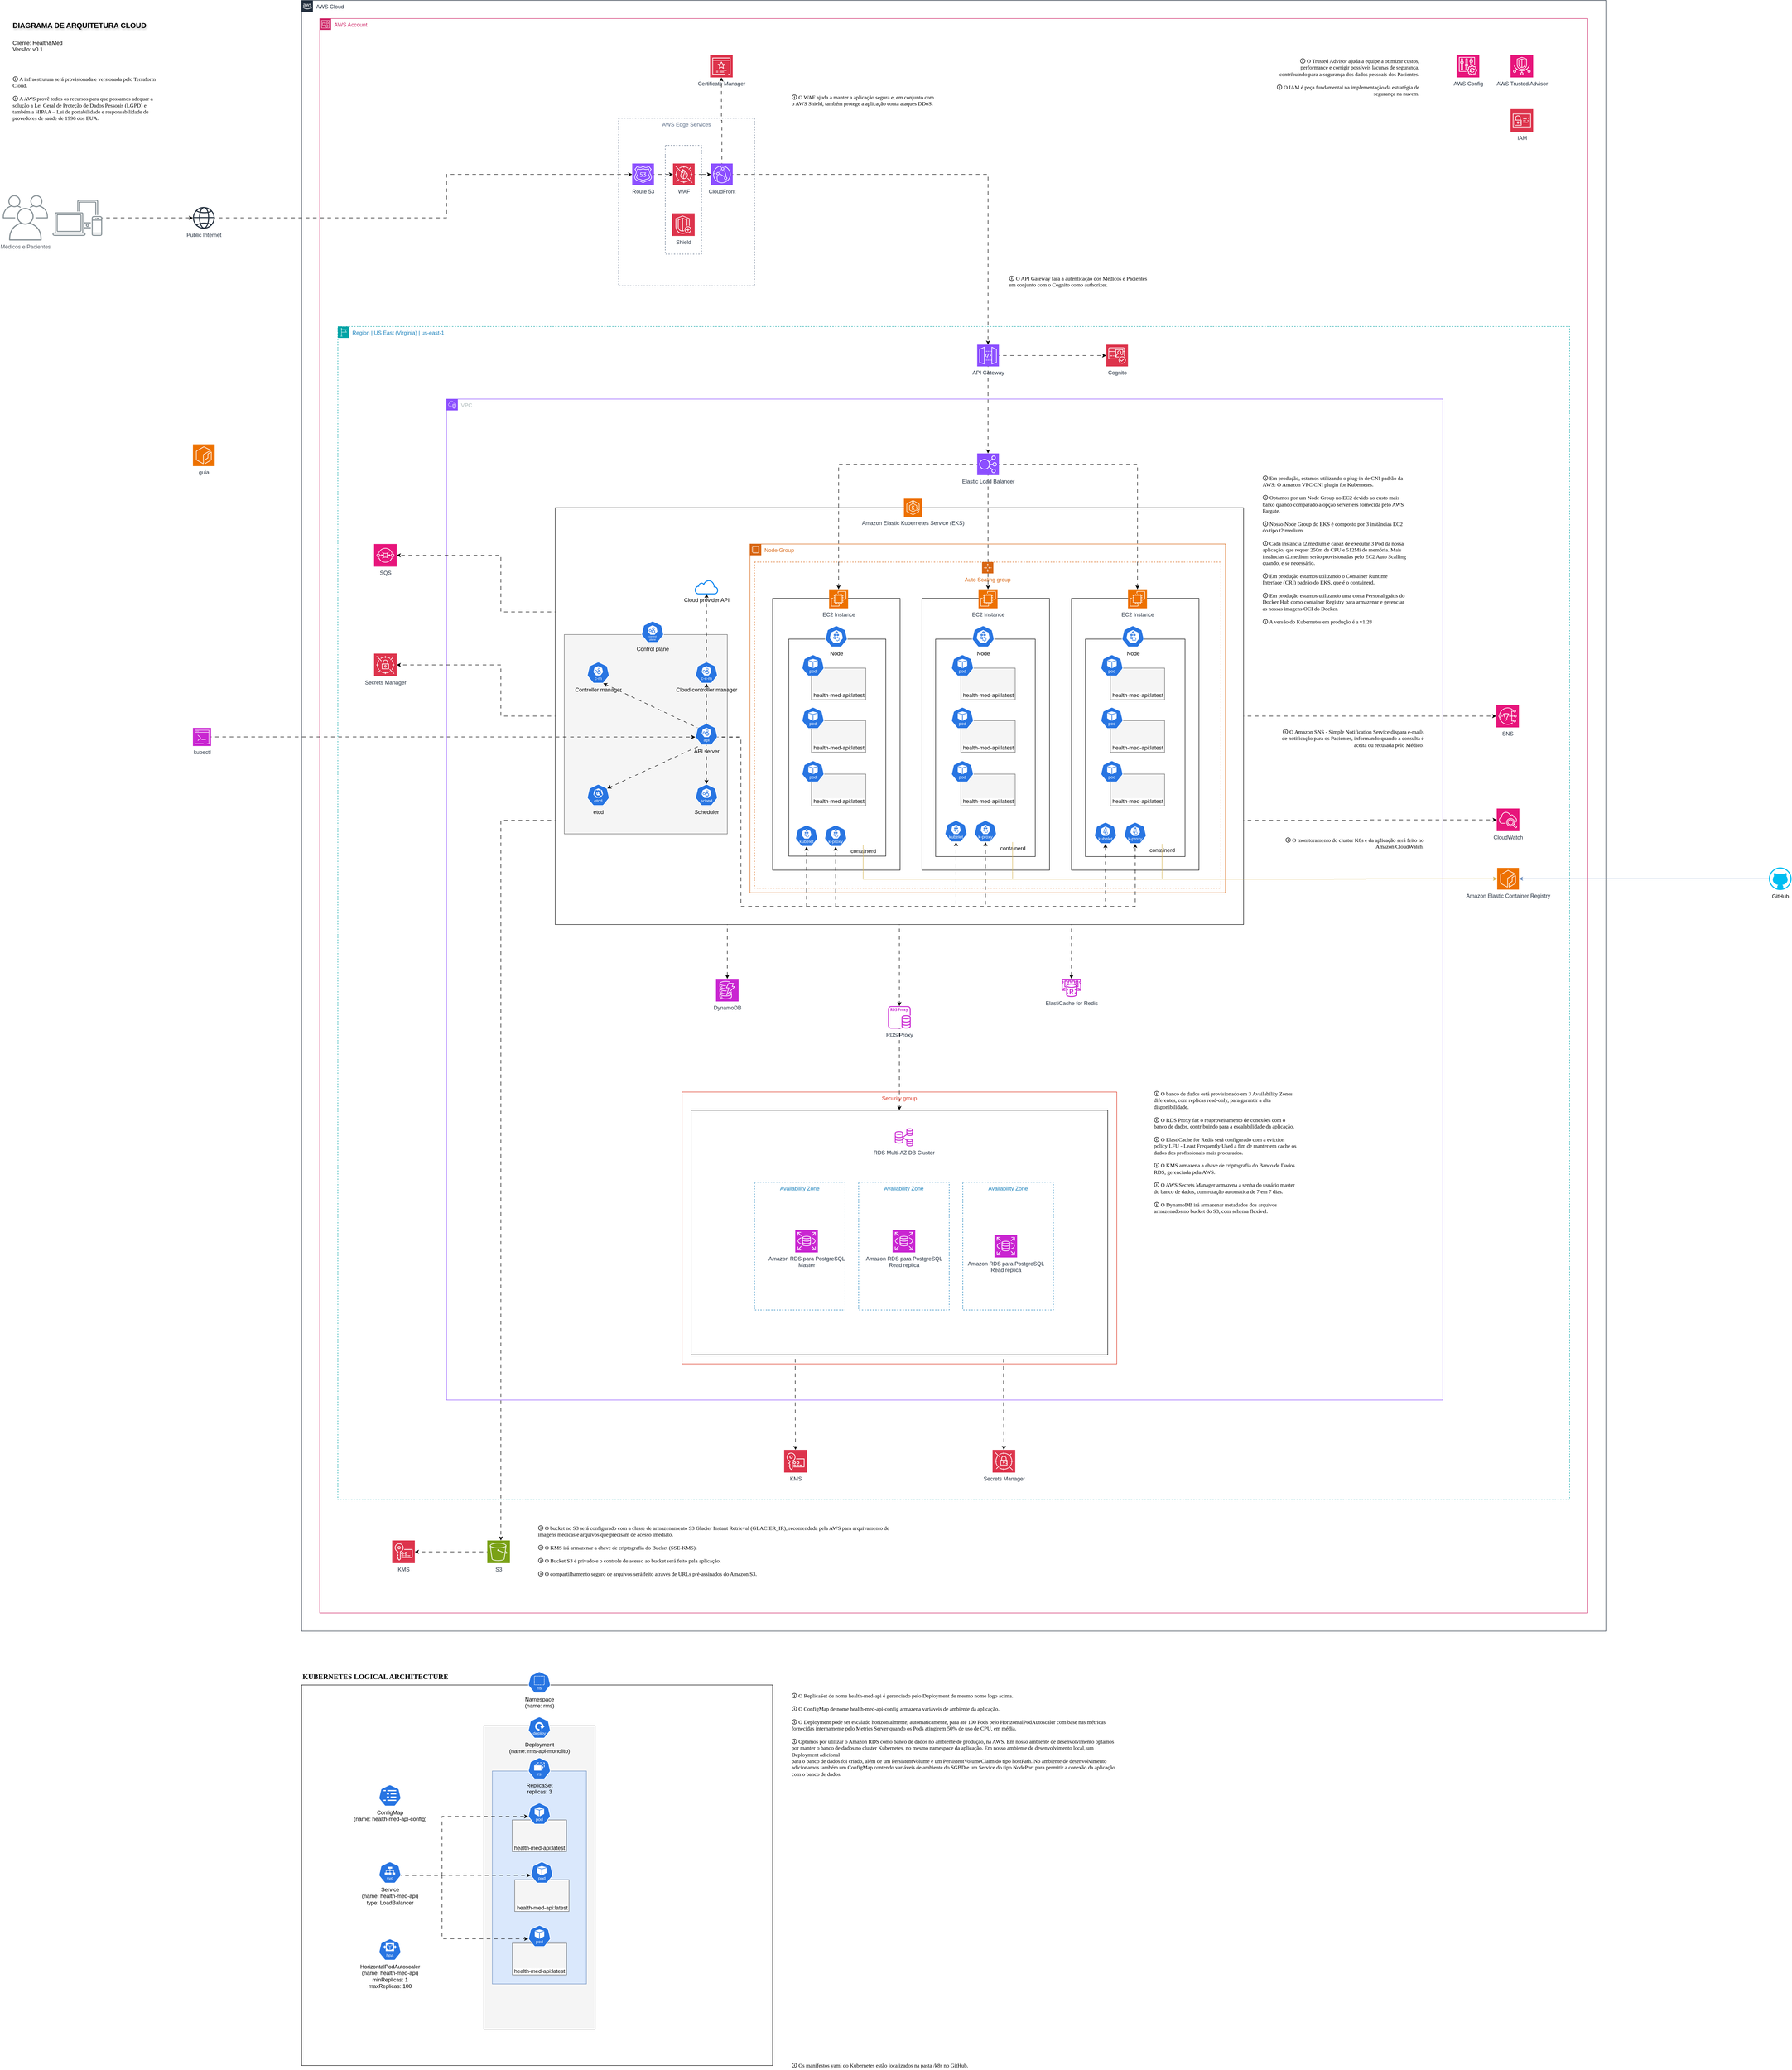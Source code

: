 <mxfile version="24.7.3" type="device">
  <diagram name="Página-1" id="QyuDZeAoyNbm0Pvu70TN">
    <mxGraphModel dx="3730" dy="1134" grid="1" gridSize="10" guides="1" tooltips="1" connect="1" arrows="1" fold="1" page="1" pageScale="1" pageWidth="827" pageHeight="1169" math="0" shadow="0">
      <root>
        <mxCell id="0" />
        <mxCell id="1" parent="0" />
        <mxCell id="aZ776irZEMooX4o-13bk-15" value="guia" style="sketch=0;points=[[0,0,0],[0.25,0,0],[0.5,0,0],[0.75,0,0],[1,0,0],[0,1,0],[0.25,1,0],[0.5,1,0],[0.75,1,0],[1,1,0],[0,0.25,0],[0,0.5,0],[0,0.75,0],[1,0.25,0],[1,0.5,0],[1,0.75,0]];outlineConnect=0;fontColor=#232F3E;fillColor=#ED7100;strokeColor=#ffffff;dashed=0;verticalLabelPosition=bottom;verticalAlign=top;align=center;html=1;fontSize=12;fontStyle=0;aspect=fixed;shape=mxgraph.aws4.resourceIcon;resIcon=mxgraph.aws4.ecr;" parent="1" vertex="1">
          <mxGeometry x="-720" y="1020" width="48" height="48" as="geometry" />
        </mxCell>
        <mxCell id="L6SBvmUNMrdH3GEFA7w_-1" value="AWS Cloud" style="points=[[0,0],[0.25,0],[0.5,0],[0.75,0],[1,0],[1,0.25],[1,0.5],[1,0.75],[1,1],[0.75,1],[0.5,1],[0.25,1],[0,1],[0,0.75],[0,0.5],[0,0.25]];outlineConnect=0;gradientColor=none;html=1;whiteSpace=wrap;fontSize=12;fontStyle=0;container=1;pointerEvents=0;collapsible=0;recursiveResize=0;shape=mxgraph.aws4.group;grIcon=mxgraph.aws4.group_aws_cloud_alt;strokeColor=#232F3E;fillColor=default;verticalAlign=top;align=left;spacingLeft=30;fontColor=#232F3E;dashed=0;" parent="1" vertex="1">
          <mxGeometry x="-480" y="40" width="2880" height="3600" as="geometry" />
        </mxCell>
        <mxCell id="aZ776irZEMooX4o-13bk-103" value="AWS Edge Services" style="fillColor=none;strokeColor=#5A6C86;dashed=1;verticalAlign=top;fontStyle=0;fontColor=#5A6C86;whiteSpace=wrap;html=1;" parent="L6SBvmUNMrdH3GEFA7w_-1" vertex="1">
          <mxGeometry x="700" y="260" width="300" height="370" as="geometry" />
        </mxCell>
        <mxCell id="aZ776irZEMooX4o-13bk-110" style="edgeStyle=orthogonalEdgeStyle;rounded=0;orthogonalLoop=1;jettySize=auto;html=1;exitX=0.75;exitY=1;exitDx=0;exitDy=0;flowAnimation=1;" parent="L6SBvmUNMrdH3GEFA7w_-1" source="L6SBvmUNMrdH3GEFA7w_-46" target="aZ776irZEMooX4o-13bk-94" edge="1">
          <mxGeometry relative="1" as="geometry" />
        </mxCell>
        <mxCell id="aZ776irZEMooX4o-13bk-125" style="edgeStyle=orthogonalEdgeStyle;rounded=0;orthogonalLoop=1;jettySize=auto;html=1;flowAnimation=1;" parent="L6SBvmUNMrdH3GEFA7w_-1" source="L6SBvmUNMrdH3GEFA7w_-46" target="aZ776irZEMooX4o-13bk-92" edge="1">
          <mxGeometry relative="1" as="geometry" />
        </mxCell>
        <mxCell id="L6SBvmUNMrdH3GEFA7w_-46" value="" style="rounded=0;whiteSpace=wrap;html=1;" parent="L6SBvmUNMrdH3GEFA7w_-1" vertex="1">
          <mxGeometry x="560" y="1120" width="1520" height="920" as="geometry" />
        </mxCell>
        <mxCell id="L6SBvmUNMrdH3GEFA7w_-32" value="" style="rounded=0;whiteSpace=wrap;html=1;fillColor=#f5f5f5;fontColor=#333333;strokeColor=#666666;" parent="L6SBvmUNMrdH3GEFA7w_-1" vertex="1">
          <mxGeometry x="580" y="1400" width="360" height="440" as="geometry" />
        </mxCell>
        <mxCell id="L6SBvmUNMrdH3GEFA7w_-2" value="Amazon Elastic Kubernetes Service (EKS)" style="sketch=0;points=[[0,0,0],[0.25,0,0],[0.5,0,0],[0.75,0,0],[1,0,0],[0,1,0],[0.25,1,0],[0.5,1,0],[0.75,1,0],[1,1,0],[0,0.25,0],[0,0.5,0],[0,0.75,0],[1,0.25,0],[1,0.5,0],[1,0.75,0]];outlineConnect=0;fontColor=#232F3E;fillColor=#ED7100;strokeColor=#ffffff;dashed=0;verticalLabelPosition=bottom;verticalAlign=top;align=center;html=1;fontSize=12;fontStyle=0;aspect=fixed;shape=mxgraph.aws4.resourceIcon;resIcon=mxgraph.aws4.eks;" parent="L6SBvmUNMrdH3GEFA7w_-1" vertex="1">
          <mxGeometry x="1330" y="1100" width="40" height="40" as="geometry" />
        </mxCell>
        <mxCell id="L6SBvmUNMrdH3GEFA7w_-25" value="Control plane" style="aspect=fixed;sketch=0;html=1;dashed=0;whitespace=wrap;fillColor=#2875E2;strokeColor=#ffffff;points=[[0.005,0.63,0],[0.1,0.2,0],[0.9,0.2,0],[0.5,0,0],[0.995,0.63,0],[0.72,0.99,0],[0.5,1,0],[0.28,0.99,0]];shape=mxgraph.kubernetes.icon2;kubernetesLabel=1;prIcon=control_plane;labelPosition=center;verticalLabelPosition=bottom;align=center;verticalAlign=top;" parent="L6SBvmUNMrdH3GEFA7w_-1" vertex="1">
          <mxGeometry x="750" y="1370" width="50" height="48" as="geometry" />
        </mxCell>
        <mxCell id="L6SBvmUNMrdH3GEFA7w_-33" value="" style="rounded=0;whiteSpace=wrap;html=1;" parent="L6SBvmUNMrdH3GEFA7w_-1" vertex="1">
          <mxGeometry x="1040" y="1400" width="201" height="440" as="geometry" />
        </mxCell>
        <mxCell id="L6SBvmUNMrdH3GEFA7w_-27" value="Node" style="aspect=fixed;sketch=0;html=1;dashed=0;whitespace=wrap;fillColor=#2875E2;strokeColor=#ffffff;points=[[0.005,0.63,0],[0.1,0.2,0],[0.9,0.2,0],[0.5,0,0],[0.995,0.63,0],[0.72,0.99,0],[0.5,1,0],[0.28,0.99,0]];shape=mxgraph.kubernetes.icon2;prIcon=node;labelPosition=center;verticalLabelPosition=bottom;align=center;verticalAlign=top;" parent="L6SBvmUNMrdH3GEFA7w_-1" vertex="1">
          <mxGeometry x="1115.5" y="1370" width="50" height="48" as="geometry" />
        </mxCell>
        <mxCell id="L6SBvmUNMrdH3GEFA7w_-83" value="Region | US East (Virginia) | us-east-1" style="points=[[0,0],[0.25,0],[0.5,0],[0.75,0],[1,0],[1,0.25],[1,0.5],[1,0.75],[1,1],[0.75,1],[0.5,1],[0.25,1],[0,1],[0,0.75],[0,0.5],[0,0.25]];outlineConnect=0;gradientColor=none;html=1;whiteSpace=wrap;fontSize=12;fontStyle=0;container=1;pointerEvents=0;collapsible=0;recursiveResize=0;shape=mxgraph.aws4.group;grIcon=mxgraph.aws4.group_region;strokeColor=#00A4A6;fillColor=none;verticalAlign=top;align=left;spacingLeft=30;fontColor=#147EBA;dashed=1;" parent="L6SBvmUNMrdH3GEFA7w_-1" vertex="1">
          <mxGeometry x="80" y="720" width="2720" height="2590" as="geometry" />
        </mxCell>
        <mxCell id="L6SBvmUNMrdH3GEFA7w_-85" value="AWS Account" style="points=[[0,0],[0.25,0],[0.5,0],[0.75,0],[1,0],[1,0.25],[1,0.5],[1,0.75],[1,1],[0.75,1],[0.5,1],[0.25,1],[0,1],[0,0.75],[0,0.5],[0,0.25]];outlineConnect=0;gradientColor=none;html=1;whiteSpace=wrap;fontSize=12;fontStyle=0;container=0;pointerEvents=0;collapsible=0;recursiveResize=0;shape=mxgraph.aws4.group;grIcon=mxgraph.aws4.group_account;strokeColor=#CD2264;fillColor=none;verticalAlign=top;align=left;spacingLeft=30;fontColor=#CD2264;dashed=0;" parent="L6SBvmUNMrdH3GEFA7w_-1" vertex="1">
          <mxGeometry x="40" y="40" width="2800" height="3520" as="geometry" />
        </mxCell>
        <mxCell id="L6SBvmUNMrdH3GEFA7w_-116" value="" style="rounded=0;whiteSpace=wrap;html=1;" parent="L6SBvmUNMrdH3GEFA7w_-1" vertex="1">
          <mxGeometry x="1370" y="1320.01" width="281.5" height="600" as="geometry" />
        </mxCell>
        <mxCell id="L6SBvmUNMrdH3GEFA7w_-152" value="" style="rounded=0;whiteSpace=wrap;html=1;" parent="L6SBvmUNMrdH3GEFA7w_-1" vertex="1">
          <mxGeometry x="1400" y="1410" width="220" height="480" as="geometry" />
        </mxCell>
        <mxCell id="L6SBvmUNMrdH3GEFA7w_-120" value="" style="rounded=0;whiteSpace=wrap;html=1;fillColor=#f5f5f5;fontColor=#333333;strokeColor=#666666;" parent="L6SBvmUNMrdH3GEFA7w_-1" vertex="1">
          <mxGeometry x="1455.75" y="1474" width="120" height="70" as="geometry" />
        </mxCell>
        <mxCell id="L6SBvmUNMrdH3GEFA7w_-121" value="health-med-api:latest" style="shape=image;html=1;verticalAlign=top;verticalLabelPosition=bottom;labelBackgroundColor=#ffffff;imageAspect=0;aspect=fixed;image=https://cdn1.iconfinder.com/data/icons/unicons-line-vol-3/24/docker-128.png" parent="L6SBvmUNMrdH3GEFA7w_-1" vertex="1">
          <mxGeometry x="1496.75" y="1482" width="38" height="38" as="geometry" />
        </mxCell>
        <mxCell id="L6SBvmUNMrdH3GEFA7w_-122" value="" style="rounded=0;whiteSpace=wrap;html=1;fillColor=#f5f5f5;fontColor=#333333;strokeColor=#666666;" parent="L6SBvmUNMrdH3GEFA7w_-1" vertex="1">
          <mxGeometry x="1455.75" y="1590" width="120" height="70" as="geometry" />
        </mxCell>
        <mxCell id="L6SBvmUNMrdH3GEFA7w_-123" value="" style="aspect=fixed;sketch=0;html=1;dashed=0;whitespace=wrap;fillColor=#2875E2;strokeColor=#ffffff;points=[[0.005,0.63,0],[0.1,0.2,0],[0.9,0.2,0],[0.5,0,0],[0.995,0.63,0],[0.72,0.99,0],[0.5,1,0],[0.28,0.99,0]];shape=mxgraph.kubernetes.icon2;kubernetesLabel=1;prIcon=pod;labelPosition=center;verticalLabelPosition=bottom;align=center;verticalAlign=top;" parent="L6SBvmUNMrdH3GEFA7w_-1" vertex="1">
          <mxGeometry x="1434.25" y="1560" width="50" height="48" as="geometry" />
        </mxCell>
        <mxCell id="L6SBvmUNMrdH3GEFA7w_-124" value="health-med-api:latest" style="shape=image;html=1;verticalAlign=top;verticalLabelPosition=bottom;labelBackgroundColor=#ffffff;imageAspect=0;aspect=fixed;image=https://cdn1.iconfinder.com/data/icons/unicons-line-vol-3/24/docker-128.png" parent="L6SBvmUNMrdH3GEFA7w_-1" vertex="1">
          <mxGeometry x="1496.75" y="1598" width="38" height="38" as="geometry" />
        </mxCell>
        <mxCell id="L6SBvmUNMrdH3GEFA7w_-125" value="" style="rounded=0;whiteSpace=wrap;html=1;fillColor=#f5f5f5;fontColor=#333333;strokeColor=#666666;" parent="L6SBvmUNMrdH3GEFA7w_-1" vertex="1">
          <mxGeometry x="1455.75" y="1708" width="120" height="70" as="geometry" />
        </mxCell>
        <mxCell id="L6SBvmUNMrdH3GEFA7w_-126" value="health-med-api:latest" style="shape=image;html=1;verticalAlign=top;verticalLabelPosition=bottom;labelBackgroundColor=#ffffff;imageAspect=0;aspect=fixed;image=https://cdn1.iconfinder.com/data/icons/unicons-line-vol-3/24/docker-128.png" parent="L6SBvmUNMrdH3GEFA7w_-1" vertex="1">
          <mxGeometry x="1496.75" y="1716" width="38" height="38" as="geometry" />
        </mxCell>
        <mxCell id="L6SBvmUNMrdH3GEFA7w_-127" value="" style="aspect=fixed;sketch=0;html=1;dashed=0;whitespace=wrap;fillColor=#2875E2;strokeColor=#ffffff;points=[[0.005,0.63,0],[0.1,0.2,0],[0.9,0.2,0],[0.5,0,0],[0.995,0.63,0],[0.72,0.99,0],[0.5,1,0],[0.28,0.99,0]];shape=mxgraph.kubernetes.icon2;kubernetesLabel=1;prIcon=pod;labelPosition=center;verticalLabelPosition=bottom;align=center;verticalAlign=top;" parent="L6SBvmUNMrdH3GEFA7w_-1" vertex="1">
          <mxGeometry x="1434.25" y="1678" width="50" height="48" as="geometry" />
        </mxCell>
        <mxCell id="L6SBvmUNMrdH3GEFA7w_-128" value="EC2 Instance" style="sketch=0;points=[[0,0,0],[0.25,0,0],[0.5,0,0],[0.75,0,0],[1,0,0],[0,1,0],[0.25,1,0],[0.5,1,0],[0.75,1,0],[1,1,0],[0,0.25,0],[0,0.5,0],[0,0.75,0],[1,0.25,0],[1,0.5,0],[1,0.75,0]];outlineConnect=0;fontColor=#232F3E;fillColor=#ED7100;strokeColor=#ffffff;dashed=0;verticalLabelPosition=bottom;verticalAlign=top;align=center;html=1;fontSize=12;fontStyle=0;aspect=fixed;shape=mxgraph.aws4.resourceIcon;resIcon=mxgraph.aws4.ec2;" parent="L6SBvmUNMrdH3GEFA7w_-1" vertex="1">
          <mxGeometry x="1494.75" y="1300" width="42" height="42" as="geometry" />
        </mxCell>
        <mxCell id="L6SBvmUNMrdH3GEFA7w_-129" value="" style="aspect=fixed;sketch=0;html=1;dashed=0;whitespace=wrap;fillColor=#2875E2;strokeColor=#ffffff;points=[[0.005,0.63,0],[0.1,0.2,0],[0.9,0.2,0],[0.5,0,0],[0.995,0.63,0],[0.72,0.99,0],[0.5,1,0],[0.28,0.99,0]];shape=mxgraph.kubernetes.icon2;kubernetesLabel=1;prIcon=pod;labelPosition=center;verticalLabelPosition=bottom;align=center;verticalAlign=top;" parent="L6SBvmUNMrdH3GEFA7w_-1" vertex="1">
          <mxGeometry x="1434.25" y="1444" width="50" height="48" as="geometry" />
        </mxCell>
        <mxCell id="L6SBvmUNMrdH3GEFA7w_-130" value="" style="rounded=0;whiteSpace=wrap;html=1;" parent="L6SBvmUNMrdH3GEFA7w_-1" vertex="1">
          <mxGeometry x="1700" y="1320.01" width="281.5" height="600" as="geometry" />
        </mxCell>
        <mxCell id="L6SBvmUNMrdH3GEFA7w_-154" value="" style="rounded=0;whiteSpace=wrap;html=1;" parent="L6SBvmUNMrdH3GEFA7w_-1" vertex="1">
          <mxGeometry x="1730.75" y="1410" width="220" height="480" as="geometry" />
        </mxCell>
        <mxCell id="L6SBvmUNMrdH3GEFA7w_-134" value="" style="rounded=0;whiteSpace=wrap;html=1;fillColor=#f5f5f5;fontColor=#333333;strokeColor=#666666;" parent="L6SBvmUNMrdH3GEFA7w_-1" vertex="1">
          <mxGeometry x="1785.75" y="1474" width="120" height="70" as="geometry" />
        </mxCell>
        <mxCell id="L6SBvmUNMrdH3GEFA7w_-135" value="health-med-api:latest" style="shape=image;html=1;verticalAlign=top;verticalLabelPosition=bottom;labelBackgroundColor=#ffffff;imageAspect=0;aspect=fixed;image=https://cdn1.iconfinder.com/data/icons/unicons-line-vol-3/24/docker-128.png" parent="L6SBvmUNMrdH3GEFA7w_-1" vertex="1">
          <mxGeometry x="1826.75" y="1482" width="38" height="38" as="geometry" />
        </mxCell>
        <mxCell id="L6SBvmUNMrdH3GEFA7w_-136" value="" style="rounded=0;whiteSpace=wrap;html=1;fillColor=#f5f5f5;fontColor=#333333;strokeColor=#666666;" parent="L6SBvmUNMrdH3GEFA7w_-1" vertex="1">
          <mxGeometry x="1785.75" y="1590" width="120" height="70" as="geometry" />
        </mxCell>
        <mxCell id="L6SBvmUNMrdH3GEFA7w_-137" value="" style="aspect=fixed;sketch=0;html=1;dashed=0;whitespace=wrap;fillColor=#2875E2;strokeColor=#ffffff;points=[[0.005,0.63,0],[0.1,0.2,0],[0.9,0.2,0],[0.5,0,0],[0.995,0.63,0],[0.72,0.99,0],[0.5,1,0],[0.28,0.99,0]];shape=mxgraph.kubernetes.icon2;kubernetesLabel=1;prIcon=pod;labelPosition=center;verticalLabelPosition=bottom;align=center;verticalAlign=top;" parent="L6SBvmUNMrdH3GEFA7w_-1" vertex="1">
          <mxGeometry x="1764.25" y="1560" width="50" height="48" as="geometry" />
        </mxCell>
        <mxCell id="L6SBvmUNMrdH3GEFA7w_-138" value="health-med-api:latest" style="shape=image;html=1;verticalAlign=top;verticalLabelPosition=bottom;labelBackgroundColor=#ffffff;imageAspect=0;aspect=fixed;image=https://cdn1.iconfinder.com/data/icons/unicons-line-vol-3/24/docker-128.png" parent="L6SBvmUNMrdH3GEFA7w_-1" vertex="1">
          <mxGeometry x="1826.75" y="1598" width="38" height="38" as="geometry" />
        </mxCell>
        <mxCell id="L6SBvmUNMrdH3GEFA7w_-139" value="" style="rounded=0;whiteSpace=wrap;html=1;fillColor=#f5f5f5;fontColor=#333333;strokeColor=#666666;" parent="L6SBvmUNMrdH3GEFA7w_-1" vertex="1">
          <mxGeometry x="1785.75" y="1708" width="120" height="70" as="geometry" />
        </mxCell>
        <mxCell id="L6SBvmUNMrdH3GEFA7w_-140" value="health-med-api:latest" style="shape=image;html=1;verticalAlign=top;verticalLabelPosition=bottom;labelBackgroundColor=#ffffff;imageAspect=0;aspect=fixed;image=https://cdn1.iconfinder.com/data/icons/unicons-line-vol-3/24/docker-128.png" parent="L6SBvmUNMrdH3GEFA7w_-1" vertex="1">
          <mxGeometry x="1826.75" y="1716" width="38" height="38" as="geometry" />
        </mxCell>
        <mxCell id="L6SBvmUNMrdH3GEFA7w_-141" value="" style="aspect=fixed;sketch=0;html=1;dashed=0;whitespace=wrap;fillColor=#2875E2;strokeColor=#ffffff;points=[[0.005,0.63,0],[0.1,0.2,0],[0.9,0.2,0],[0.5,0,0],[0.995,0.63,0],[0.72,0.99,0],[0.5,1,0],[0.28,0.99,0]];shape=mxgraph.kubernetes.icon2;kubernetesLabel=1;prIcon=pod;labelPosition=center;verticalLabelPosition=bottom;align=center;verticalAlign=top;" parent="L6SBvmUNMrdH3GEFA7w_-1" vertex="1">
          <mxGeometry x="1764.25" y="1678" width="50" height="48" as="geometry" />
        </mxCell>
        <mxCell id="L6SBvmUNMrdH3GEFA7w_-142" value="EC2 Instance" style="sketch=0;points=[[0,0,0],[0.25,0,0],[0.5,0,0],[0.75,0,0],[1,0,0],[0,1,0],[0.25,1,0],[0.5,1,0],[0.75,1,0],[1,1,0],[0,0.25,0],[0,0.5,0],[0,0.75,0],[1,0.25,0],[1,0.5,0],[1,0.75,0]];outlineConnect=0;fontColor=#232F3E;fillColor=#ED7100;strokeColor=#ffffff;dashed=0;verticalLabelPosition=bottom;verticalAlign=top;align=center;html=1;fontSize=12;fontStyle=0;aspect=fixed;shape=mxgraph.aws4.resourceIcon;resIcon=mxgraph.aws4.ec2;" parent="L6SBvmUNMrdH3GEFA7w_-1" vertex="1">
          <mxGeometry x="1824.75" y="1300" width="42" height="42" as="geometry" />
        </mxCell>
        <mxCell id="L6SBvmUNMrdH3GEFA7w_-143" value="" style="aspect=fixed;sketch=0;html=1;dashed=0;whitespace=wrap;fillColor=#2875E2;strokeColor=#ffffff;points=[[0.005,0.63,0],[0.1,0.2,0],[0.9,0.2,0],[0.5,0,0],[0.995,0.63,0],[0.72,0.99,0],[0.5,1,0],[0.28,0.99,0]];shape=mxgraph.kubernetes.icon2;kubernetesLabel=1;prIcon=pod;labelPosition=center;verticalLabelPosition=bottom;align=center;verticalAlign=top;" parent="L6SBvmUNMrdH3GEFA7w_-1" vertex="1">
          <mxGeometry x="1764.25" y="1444" width="50" height="48" as="geometry" />
        </mxCell>
        <mxCell id="L6SBvmUNMrdH3GEFA7w_-144" style="edgeStyle=orthogonalEdgeStyle;rounded=0;orthogonalLoop=1;jettySize=auto;html=1;exitX=0.995;exitY=0.63;exitDx=0;exitDy=0;exitPerimeter=0;entryX=0.5;entryY=1;entryDx=0;entryDy=0;entryPerimeter=0;flowAnimation=1;" parent="L6SBvmUNMrdH3GEFA7w_-1" source="L6SBvmUNMrdH3GEFA7w_-17" target="L6SBvmUNMrdH3GEFA7w_-117" edge="1">
          <mxGeometry relative="1" as="geometry">
            <Array as="points">
              <mxPoint x="970" y="1626" />
              <mxPoint x="970" y="2000" />
              <mxPoint x="1445" y="2000" />
            </Array>
          </mxGeometry>
        </mxCell>
        <mxCell id="L6SBvmUNMrdH3GEFA7w_-145" style="edgeStyle=orthogonalEdgeStyle;rounded=0;orthogonalLoop=1;jettySize=auto;html=1;exitX=0.995;exitY=0.63;exitDx=0;exitDy=0;exitPerimeter=0;entryX=0.5;entryY=1;entryDx=0;entryDy=0;entryPerimeter=0;flowAnimation=1;" parent="L6SBvmUNMrdH3GEFA7w_-1" source="L6SBvmUNMrdH3GEFA7w_-17" target="L6SBvmUNMrdH3GEFA7w_-131" edge="1">
          <mxGeometry relative="1" as="geometry">
            <Array as="points">
              <mxPoint x="970" y="1626" />
              <mxPoint x="970" y="2000" />
              <mxPoint x="1775" y="2000" />
            </Array>
          </mxGeometry>
        </mxCell>
        <mxCell id="L6SBvmUNMrdH3GEFA7w_-153" value="Node" style="aspect=fixed;sketch=0;html=1;dashed=0;whitespace=wrap;fillColor=#2875E2;strokeColor=#ffffff;points=[[0.005,0.63,0],[0.1,0.2,0],[0.9,0.2,0],[0.5,0,0],[0.995,0.63,0],[0.72,0.99,0],[0.5,1,0],[0.28,0.99,0]];shape=mxgraph.kubernetes.icon2;prIcon=node;labelPosition=center;verticalLabelPosition=bottom;align=center;verticalAlign=top;" parent="L6SBvmUNMrdH3GEFA7w_-1" vertex="1">
          <mxGeometry x="1480" y="1380" width="50" height="48" as="geometry" />
        </mxCell>
        <mxCell id="L6SBvmUNMrdH3GEFA7w_-155" value="Node" style="aspect=fixed;sketch=0;html=1;dashed=0;whitespace=wrap;fillColor=#2875E2;strokeColor=#ffffff;points=[[0.005,0.63,0],[0.1,0.2,0],[0.9,0.2,0],[0.5,0,0],[0.995,0.63,0],[0.72,0.99,0],[0.5,1,0],[0.28,0.99,0]];shape=mxgraph.kubernetes.icon2;prIcon=node;labelPosition=center;verticalLabelPosition=bottom;align=center;verticalAlign=top;" parent="L6SBvmUNMrdH3GEFA7w_-1" vertex="1">
          <mxGeometry x="1810.75" y="1380" width="50" height="48" as="geometry" />
        </mxCell>
        <mxCell id="L6SBvmUNMrdH3GEFA7w_-117" value="" style="aspect=fixed;sketch=0;html=1;dashed=0;whitespace=wrap;fillColor=#2875E2;strokeColor=#ffffff;points=[[0.005,0.63,0],[0.1,0.2,0],[0.9,0.2,0],[0.5,0,0],[0.995,0.63,0],[0.72,0.99,0],[0.5,1,0],[0.28,0.99,0]];shape=mxgraph.kubernetes.icon2;kubernetesLabel=1;prIcon=kubelet" parent="L6SBvmUNMrdH3GEFA7w_-1" vertex="1">
          <mxGeometry x="1420" y="1810" width="50" height="48" as="geometry" />
        </mxCell>
        <mxCell id="L6SBvmUNMrdH3GEFA7w_-118" value="" style="aspect=fixed;sketch=0;html=1;dashed=0;whitespace=wrap;fillColor=#2875E2;strokeColor=#ffffff;points=[[0.005,0.63,0],[0.1,0.2,0],[0.9,0.2,0],[0.5,0,0],[0.995,0.63,0],[0.72,0.99,0],[0.5,1,0],[0.28,0.99,0]];shape=mxgraph.kubernetes.icon2;kubernetesLabel=1;prIcon=k_proxy" parent="L6SBvmUNMrdH3GEFA7w_-1" vertex="1">
          <mxGeometry x="1485" y="1810" width="50" height="48" as="geometry" />
        </mxCell>
        <mxCell id="L6SBvmUNMrdH3GEFA7w_-119" value="containerd" style="shape=image;html=1;verticalAlign=top;verticalLabelPosition=bottom;labelBackgroundColor=#ffffff;imageAspect=0;aspect=fixed;image=https://cdn1.iconfinder.com/data/icons/unicons-line-vol-3/24/docker-128.png" parent="L6SBvmUNMrdH3GEFA7w_-1" vertex="1">
          <mxGeometry x="1550" y="1818" width="40" height="40" as="geometry" />
        </mxCell>
        <mxCell id="L6SBvmUNMrdH3GEFA7w_-131" value="" style="aspect=fixed;sketch=0;html=1;dashed=0;whitespace=wrap;fillColor=#2875E2;strokeColor=#ffffff;points=[[0.005,0.63,0],[0.1,0.2,0],[0.9,0.2,0],[0.5,0,0],[0.995,0.63,0],[0.72,0.99,0],[0.5,1,0],[0.28,0.99,0]];shape=mxgraph.kubernetes.icon2;kubernetesLabel=1;prIcon=kubelet" parent="L6SBvmUNMrdH3GEFA7w_-1" vertex="1">
          <mxGeometry x="1750" y="1814" width="50" height="48" as="geometry" />
        </mxCell>
        <mxCell id="L6SBvmUNMrdH3GEFA7w_-132" value="" style="aspect=fixed;sketch=0;html=1;dashed=0;whitespace=wrap;fillColor=#2875E2;strokeColor=#ffffff;points=[[0.005,0.63,0],[0.1,0.2,0],[0.9,0.2,0],[0.5,0,0],[0.995,0.63,0],[0.72,0.99,0],[0.5,1,0],[0.28,0.99,0]];shape=mxgraph.kubernetes.icon2;kubernetesLabel=1;prIcon=k_proxy" parent="L6SBvmUNMrdH3GEFA7w_-1" vertex="1">
          <mxGeometry x="1815.75" y="1814" width="50" height="48" as="geometry" />
        </mxCell>
        <mxCell id="L6SBvmUNMrdH3GEFA7w_-133" value="containerd" style="shape=image;html=1;verticalAlign=top;verticalLabelPosition=bottom;labelBackgroundColor=#ffffff;imageAspect=0;aspect=fixed;image=https://cdn1.iconfinder.com/data/icons/unicons-line-vol-3/24/docker-128.png" parent="L6SBvmUNMrdH3GEFA7w_-1" vertex="1">
          <mxGeometry x="1880" y="1822" width="40" height="40" as="geometry" />
        </mxCell>
        <mxCell id="L6SBvmUNMrdH3GEFA7w_-147" style="edgeStyle=orthogonalEdgeStyle;rounded=0;orthogonalLoop=1;jettySize=auto;html=1;fillColor=#fff2cc;strokeColor=#d6b656;flowAnimation=0;entryX=0;entryY=0.5;entryDx=0;entryDy=0;entryPerimeter=0;" parent="L6SBvmUNMrdH3GEFA7w_-1" source="L6SBvmUNMrdH3GEFA7w_-119" target="aZ776irZEMooX4o-13bk-7" edge="1">
          <mxGeometry relative="1" as="geometry">
            <mxPoint x="2470" y="1950" as="targetPoint" />
            <Array as="points">
              <mxPoint x="1570" y="1940" />
              <mxPoint x="2280" y="1940" />
              <mxPoint x="2350" y="1939" />
            </Array>
          </mxGeometry>
        </mxCell>
        <mxCell id="L6SBvmUNMrdH3GEFA7w_-148" style="edgeStyle=orthogonalEdgeStyle;rounded=0;orthogonalLoop=1;jettySize=auto;html=1;entryX=0;entryY=0.5;entryDx=0;entryDy=0;fillColor=#fff2cc;strokeColor=#d6b656;flowAnimation=0;entryPerimeter=0;" parent="L6SBvmUNMrdH3GEFA7w_-1" source="L6SBvmUNMrdH3GEFA7w_-133" target="aZ776irZEMooX4o-13bk-7" edge="1">
          <mxGeometry relative="1" as="geometry">
            <Array as="points">
              <mxPoint x="1900" y="1940" />
              <mxPoint x="2350" y="1940" />
            </Array>
          </mxGeometry>
        </mxCell>
        <mxCell id="L6SBvmUNMrdH3GEFA7w_-157" style="edgeStyle=orthogonalEdgeStyle;rounded=0;orthogonalLoop=1;jettySize=auto;html=1;exitX=0.995;exitY=0.63;exitDx=0;exitDy=0;exitPerimeter=0;entryX=0.5;entryY=1;entryDx=0;entryDy=0;entryPerimeter=0;flowAnimation=1;" parent="L6SBvmUNMrdH3GEFA7w_-1" source="L6SBvmUNMrdH3GEFA7w_-17" target="L6SBvmUNMrdH3GEFA7w_-118" edge="1">
          <mxGeometry relative="1" as="geometry">
            <Array as="points">
              <mxPoint x="970" y="1626" />
              <mxPoint x="970" y="2000" />
              <mxPoint x="1510" y="2000" />
            </Array>
          </mxGeometry>
        </mxCell>
        <mxCell id="L6SBvmUNMrdH3GEFA7w_-158" style="edgeStyle=orthogonalEdgeStyle;rounded=0;orthogonalLoop=1;jettySize=auto;html=1;exitX=0.995;exitY=0.63;exitDx=0;exitDy=0;exitPerimeter=0;entryX=0.5;entryY=1;entryDx=0;entryDy=0;entryPerimeter=0;flowAnimation=1;" parent="L6SBvmUNMrdH3GEFA7w_-1" source="L6SBvmUNMrdH3GEFA7w_-17" target="L6SBvmUNMrdH3GEFA7w_-132" edge="1">
          <mxGeometry relative="1" as="geometry">
            <Array as="points">
              <mxPoint x="970" y="1626" />
              <mxPoint x="970" y="2000" />
              <mxPoint x="1841" y="2000" />
            </Array>
          </mxGeometry>
        </mxCell>
        <mxCell id="L6SBvmUNMrdH3GEFA7w_-23" value="etcd" style="aspect=fixed;sketch=0;html=1;dashed=0;whitespace=wrap;fillColor=#2875E2;strokeColor=#ffffff;points=[[0.005,0.63,0],[0.1,0.2,0],[0.9,0.2,0],[0.5,0,0],[0.995,0.63,0],[0.72,0.99,0],[0.5,1,0],[0.28,0.99,0]];shape=mxgraph.kubernetes.icon2;kubernetesLabel=1;prIcon=etcd;labelPosition=center;verticalLabelPosition=bottom;align=center;verticalAlign=top;" parent="L6SBvmUNMrdH3GEFA7w_-1" vertex="1">
          <mxGeometry x="630" y="1730" width="50" height="48" as="geometry" />
        </mxCell>
        <mxCell id="L6SBvmUNMrdH3GEFA7w_-59" value="" style="endArrow=classic;html=1;rounded=0;entryX=0.9;entryY=0.2;entryDx=0;entryDy=0;entryPerimeter=0;exitX=0.28;exitY=0.99;exitDx=0;exitDy=0;exitPerimeter=0;flowAnimation=1;" parent="L6SBvmUNMrdH3GEFA7w_-1" source="L6SBvmUNMrdH3GEFA7w_-17" target="L6SBvmUNMrdH3GEFA7w_-23" edge="1">
          <mxGeometry width="50" height="50" relative="1" as="geometry">
            <mxPoint x="1130" y="1740" as="sourcePoint" />
            <mxPoint x="1180" y="1690" as="targetPoint" />
          </mxGeometry>
        </mxCell>
        <mxCell id="94TOJgzLUkNtwb4Dzyfh-5" value="Node Group" style="points=[[0,0],[0.25,0],[0.5,0],[0.75,0],[1,0],[1,0.25],[1,0.5],[1,0.75],[1,1],[0.75,1],[0.5,1],[0.25,1],[0,1],[0,0.75],[0,0.5],[0,0.25]];outlineConnect=0;gradientColor=none;html=1;whiteSpace=wrap;fontSize=12;fontStyle=0;container=1;pointerEvents=0;collapsible=0;recursiveResize=0;shape=mxgraph.aws4.group;grIcon=mxgraph.aws4.group_ec2_instance_contents;strokeColor=#D86613;fillColor=none;verticalAlign=top;align=left;spacingLeft=30;fontColor=#D86613;dashed=0;" parent="L6SBvmUNMrdH3GEFA7w_-1" vertex="1">
          <mxGeometry x="990" y="1200" width="1050" height="770" as="geometry" />
        </mxCell>
        <mxCell id="aZ776irZEMooX4o-13bk-64" style="edgeStyle=orthogonalEdgeStyle;rounded=0;orthogonalLoop=1;jettySize=auto;html=1;entryX=0.5;entryY=0;entryDx=0;entryDy=0;entryPerimeter=0;flowAnimation=1;" parent="L6SBvmUNMrdH3GEFA7w_-1" source="aZ776irZEMooX4o-13bk-56" target="L6SBvmUNMrdH3GEFA7w_-128" edge="1">
          <mxGeometry relative="1" as="geometry" />
        </mxCell>
        <mxCell id="aZ776irZEMooX4o-13bk-65" style="edgeStyle=orthogonalEdgeStyle;rounded=0;orthogonalLoop=1;jettySize=auto;html=1;entryX=0.5;entryY=0;entryDx=0;entryDy=0;entryPerimeter=0;flowAnimation=1;" parent="L6SBvmUNMrdH3GEFA7w_-1" source="aZ776irZEMooX4o-13bk-56" target="L6SBvmUNMrdH3GEFA7w_-142" edge="1">
          <mxGeometry relative="1" as="geometry" />
        </mxCell>
        <mxCell id="aZ776irZEMooX4o-13bk-69" value="Auto Scaling group" style="points=[[0,0],[0.25,0],[0.5,0],[0.75,0],[1,0],[1,0.25],[1,0.5],[1,0.75],[1,1],[0.75,1],[0.5,1],[0.25,1],[0,1],[0,0.75],[0,0.5],[0,0.25]];outlineConnect=0;gradientColor=none;html=1;whiteSpace=wrap;fontSize=12;fontStyle=0;container=1;pointerEvents=0;collapsible=0;recursiveResize=0;shape=mxgraph.aws4.groupCenter;grIcon=mxgraph.aws4.group_auto_scaling_group;grStroke=1;strokeColor=#D86613;fillColor=none;verticalAlign=top;align=center;fontColor=#D86613;dashed=1;spacingTop=25;" parent="L6SBvmUNMrdH3GEFA7w_-1" vertex="1">
          <mxGeometry x="1000" y="1240" width="1030" height="720" as="geometry" />
        </mxCell>
        <mxCell id="L6SBvmUNMrdH3GEFA7w_-34" value="" style="rounded=0;whiteSpace=wrap;html=1;" parent="L6SBvmUNMrdH3GEFA7w_-1" vertex="1">
          <mxGeometry x="1040" y="1320.01" width="281.5" height="600" as="geometry" />
        </mxCell>
        <mxCell id="L6SBvmUNMrdH3GEFA7w_-16" value="Cloud controller manager" style="aspect=fixed;sketch=0;html=1;dashed=0;whitespace=wrap;fillColor=#2875E2;strokeColor=#ffffff;points=[[0.005,0.63,0],[0.1,0.2,0],[0.9,0.2,0],[0.5,0,0],[0.995,0.63,0],[0.72,0.99,0],[0.5,1,0],[0.28,0.99,0]];shape=mxgraph.kubernetes.icon2;kubernetesLabel=1;prIcon=c_c_m;labelPosition=center;verticalLabelPosition=bottom;align=center;verticalAlign=top;" parent="L6SBvmUNMrdH3GEFA7w_-1" vertex="1">
          <mxGeometry x="869" y="1460" width="50" height="48" as="geometry" />
        </mxCell>
        <mxCell id="L6SBvmUNMrdH3GEFA7w_-17" value="API server" style="aspect=fixed;sketch=0;html=1;dashed=0;whitespace=wrap;fillColor=#2875E2;strokeColor=#ffffff;points=[[0.005,0.63,0],[0.1,0.2,0],[0.9,0.2,0],[0.5,0,0],[0.995,0.63,0],[0.72,0.99,0],[0.5,1,0],[0.28,0.99,0]];shape=mxgraph.kubernetes.icon2;kubernetesLabel=1;prIcon=api;labelPosition=center;verticalLabelPosition=bottom;align=center;verticalAlign=top;" parent="L6SBvmUNMrdH3GEFA7w_-1" vertex="1">
          <mxGeometry x="869" y="1596.01" width="50" height="48" as="geometry" />
        </mxCell>
        <mxCell id="L6SBvmUNMrdH3GEFA7w_-53" value="" style="edgeStyle=orthogonalEdgeStyle;rounded=0;orthogonalLoop=1;jettySize=auto;html=1;flowAnimation=1;" parent="L6SBvmUNMrdH3GEFA7w_-1" source="L6SBvmUNMrdH3GEFA7w_-17" target="L6SBvmUNMrdH3GEFA7w_-16" edge="1">
          <mxGeometry relative="1" as="geometry" />
        </mxCell>
        <mxCell id="L6SBvmUNMrdH3GEFA7w_-24" value="Scheduler" style="aspect=fixed;sketch=0;html=1;dashed=0;whitespace=wrap;fillColor=#2875E2;strokeColor=#ffffff;points=[[0.005,0.63,0],[0.1,0.2,0],[0.9,0.2,0],[0.5,0,0],[0.995,0.63,0],[0.72,0.99,0],[0.5,1,0],[0.28,0.99,0]];shape=mxgraph.kubernetes.icon2;kubernetesLabel=1;prIcon=sched;labelPosition=center;verticalLabelPosition=bottom;align=center;verticalAlign=top;" parent="L6SBvmUNMrdH3GEFA7w_-1" vertex="1">
          <mxGeometry x="869" y="1730" width="50" height="48" as="geometry" />
        </mxCell>
        <mxCell id="L6SBvmUNMrdH3GEFA7w_-54" value="" style="edgeStyle=orthogonalEdgeStyle;rounded=0;orthogonalLoop=1;jettySize=auto;html=1;flowAnimation=1;" parent="L6SBvmUNMrdH3GEFA7w_-1" source="L6SBvmUNMrdH3GEFA7w_-17" target="L6SBvmUNMrdH3GEFA7w_-24" edge="1">
          <mxGeometry relative="1" as="geometry" />
        </mxCell>
        <mxCell id="L6SBvmUNMrdH3GEFA7w_-18" value="Controller manager" style="aspect=fixed;sketch=0;html=1;dashed=0;whitespace=wrap;fillColor=#2875E2;strokeColor=#ffffff;points=[[0.005,0.63,0],[0.1,0.2,0],[0.9,0.2,0],[0.5,0,0],[0.995,0.63,0],[0.72,0.99,0],[0.5,1,0],[0.28,0.99,0]];shape=mxgraph.kubernetes.icon2;kubernetesLabel=1;prIcon=c_m;labelPosition=center;verticalLabelPosition=bottom;align=center;verticalAlign=top;" parent="L6SBvmUNMrdH3GEFA7w_-1" vertex="1">
          <mxGeometry x="630" y="1460" width="50" height="48" as="geometry" />
        </mxCell>
        <mxCell id="L6SBvmUNMrdH3GEFA7w_-57" value="" style="endArrow=classic;html=1;rounded=0;exitX=0.1;exitY=0.2;exitDx=0;exitDy=0;exitPerimeter=0;entryX=0.72;entryY=0.99;entryDx=0;entryDy=0;entryPerimeter=0;flowAnimation=1;" parent="L6SBvmUNMrdH3GEFA7w_-1" source="L6SBvmUNMrdH3GEFA7w_-17" target="L6SBvmUNMrdH3GEFA7w_-18" edge="1">
          <mxGeometry width="50" height="50" relative="1" as="geometry">
            <mxPoint x="470" y="1650" as="sourcePoint" />
            <mxPoint x="520" y="1600" as="targetPoint" />
          </mxGeometry>
        </mxCell>
        <mxCell id="L6SBvmUNMrdH3GEFA7w_-150" value="" style="rounded=0;whiteSpace=wrap;html=1;" parent="L6SBvmUNMrdH3GEFA7w_-1" vertex="1">
          <mxGeometry x="1075.75" y="1410" width="214.25" height="479" as="geometry" />
        </mxCell>
        <mxCell id="L6SBvmUNMrdH3GEFA7w_-86" value="" style="rounded=0;whiteSpace=wrap;html=1;fillColor=#f5f5f5;fontColor=#333333;strokeColor=#666666;" parent="L6SBvmUNMrdH3GEFA7w_-1" vertex="1">
          <mxGeometry x="1125.75" y="1474" width="120" height="70" as="geometry" />
        </mxCell>
        <mxCell id="L6SBvmUNMrdH3GEFA7w_-41" value="health-med-api:latest" style="shape=image;html=1;verticalAlign=top;verticalLabelPosition=bottom;labelBackgroundColor=#ffffff;imageAspect=0;aspect=fixed;image=https://cdn1.iconfinder.com/data/icons/unicons-line-vol-3/24/docker-128.png" parent="L6SBvmUNMrdH3GEFA7w_-1" vertex="1">
          <mxGeometry x="1166.75" y="1482" width="38" height="38" as="geometry" />
        </mxCell>
        <mxCell id="L6SBvmUNMrdH3GEFA7w_-108" value="" style="rounded=0;whiteSpace=wrap;html=1;fillColor=#f5f5f5;fontColor=#333333;strokeColor=#666666;" parent="L6SBvmUNMrdH3GEFA7w_-1" vertex="1">
          <mxGeometry x="1125.75" y="1590" width="120" height="70" as="geometry" />
        </mxCell>
        <mxCell id="L6SBvmUNMrdH3GEFA7w_-109" value="" style="aspect=fixed;sketch=0;html=1;dashed=0;whitespace=wrap;fillColor=#2875E2;strokeColor=#ffffff;points=[[0.005,0.63,0],[0.1,0.2,0],[0.9,0.2,0],[0.5,0,0],[0.995,0.63,0],[0.72,0.99,0],[0.5,1,0],[0.28,0.99,0]];shape=mxgraph.kubernetes.icon2;kubernetesLabel=1;prIcon=pod;labelPosition=center;verticalLabelPosition=bottom;align=center;verticalAlign=top;" parent="L6SBvmUNMrdH3GEFA7w_-1" vertex="1">
          <mxGeometry x="1104.25" y="1560" width="50" height="48" as="geometry" />
        </mxCell>
        <mxCell id="L6SBvmUNMrdH3GEFA7w_-110" value="health-med-api:latest" style="shape=image;html=1;verticalAlign=top;verticalLabelPosition=bottom;labelBackgroundColor=#ffffff;imageAspect=0;aspect=fixed;image=https://cdn1.iconfinder.com/data/icons/unicons-line-vol-3/24/docker-128.png" parent="L6SBvmUNMrdH3GEFA7w_-1" vertex="1">
          <mxGeometry x="1166.75" y="1598" width="38" height="38" as="geometry" />
        </mxCell>
        <mxCell id="L6SBvmUNMrdH3GEFA7w_-111" value="" style="rounded=0;whiteSpace=wrap;html=1;fillColor=#f5f5f5;fontColor=#333333;strokeColor=#666666;" parent="L6SBvmUNMrdH3GEFA7w_-1" vertex="1">
          <mxGeometry x="1125.75" y="1708" width="120" height="70" as="geometry" />
        </mxCell>
        <mxCell id="L6SBvmUNMrdH3GEFA7w_-113" value="health-med-api:latest" style="shape=image;html=1;verticalAlign=top;verticalLabelPosition=bottom;labelBackgroundColor=#ffffff;imageAspect=0;aspect=fixed;image=https://cdn1.iconfinder.com/data/icons/unicons-line-vol-3/24/docker-128.png" parent="L6SBvmUNMrdH3GEFA7w_-1" vertex="1">
          <mxGeometry x="1166.75" y="1716" width="38" height="38" as="geometry" />
        </mxCell>
        <mxCell id="L6SBvmUNMrdH3GEFA7w_-112" value="" style="aspect=fixed;sketch=0;html=1;dashed=0;whitespace=wrap;fillColor=#2875E2;strokeColor=#ffffff;points=[[0.005,0.63,0],[0.1,0.2,0],[0.9,0.2,0],[0.5,0,0],[0.995,0.63,0],[0.72,0.99,0],[0.5,1,0],[0.28,0.99,0]];shape=mxgraph.kubernetes.icon2;kubernetesLabel=1;prIcon=pod;labelPosition=center;verticalLabelPosition=bottom;align=center;verticalAlign=top;" parent="L6SBvmUNMrdH3GEFA7w_-1" vertex="1">
          <mxGeometry x="1104.25" y="1678" width="50" height="48" as="geometry" />
        </mxCell>
        <mxCell id="L6SBvmUNMrdH3GEFA7w_-35" value="EC2 Instance" style="sketch=0;points=[[0,0,0],[0.25,0,0],[0.5,0,0],[0.75,0,0],[1,0,0],[0,1,0],[0.25,1,0],[0.5,1,0],[0.75,1,0],[1,1,0],[0,0.25,0],[0,0.5,0],[0,0.75,0],[1,0.25,0],[1,0.5,0],[1,0.75,0]];outlineConnect=0;fontColor=#232F3E;fillColor=#ED7100;strokeColor=#ffffff;dashed=0;verticalLabelPosition=bottom;verticalAlign=top;align=center;html=1;fontSize=12;fontStyle=0;aspect=fixed;shape=mxgraph.aws4.resourceIcon;resIcon=mxgraph.aws4.ec2;" parent="L6SBvmUNMrdH3GEFA7w_-1" vertex="1">
          <mxGeometry x="1164.75" y="1300" width="42" height="42" as="geometry" />
        </mxCell>
        <mxCell id="L6SBvmUNMrdH3GEFA7w_-47" value="" style="aspect=fixed;sketch=0;html=1;dashed=0;whitespace=wrap;fillColor=#2875E2;strokeColor=#ffffff;points=[[0.005,0.63,0],[0.1,0.2,0],[0.9,0.2,0],[0.5,0,0],[0.995,0.63,0],[0.72,0.99,0],[0.5,1,0],[0.28,0.99,0]];shape=mxgraph.kubernetes.icon2;kubernetesLabel=1;prIcon=pod;labelPosition=center;verticalLabelPosition=bottom;align=center;verticalAlign=top;" parent="L6SBvmUNMrdH3GEFA7w_-1" vertex="1">
          <mxGeometry x="1104.25" y="1444" width="50" height="48" as="geometry" />
        </mxCell>
        <mxCell id="L6SBvmUNMrdH3GEFA7w_-151" value="Node" style="aspect=fixed;sketch=0;html=1;dashed=0;whitespace=wrap;fillColor=#2875E2;strokeColor=#ffffff;points=[[0.005,0.63,0],[0.1,0.2,0],[0.9,0.2,0],[0.5,0,0],[0.995,0.63,0],[0.72,0.99,0],[0.5,1,0],[0.28,0.99,0]];shape=mxgraph.kubernetes.icon2;prIcon=node;labelPosition=center;verticalLabelPosition=bottom;align=center;verticalAlign=top;" parent="L6SBvmUNMrdH3GEFA7w_-1" vertex="1">
          <mxGeometry x="1155.75" y="1380" width="50" height="48" as="geometry" />
        </mxCell>
        <mxCell id="L6SBvmUNMrdH3GEFA7w_-15" value="" style="aspect=fixed;sketch=0;html=1;dashed=0;whitespace=wrap;fillColor=#2875E2;strokeColor=#ffffff;points=[[0.005,0.63,0],[0.1,0.2,0],[0.9,0.2,0],[0.5,0,0],[0.995,0.63,0],[0.72,0.99,0],[0.5,1,0],[0.28,0.99,0]];shape=mxgraph.kubernetes.icon2;kubernetesLabel=1;prIcon=kubelet" parent="L6SBvmUNMrdH3GEFA7w_-1" vertex="1">
          <mxGeometry x="1090" y="1820" width="50" height="48" as="geometry" />
        </mxCell>
        <mxCell id="L6SBvmUNMrdH3GEFA7w_-36" value="" style="aspect=fixed;sketch=0;html=1;dashed=0;whitespace=wrap;fillColor=#2875E2;strokeColor=#ffffff;points=[[0.005,0.63,0],[0.1,0.2,0],[0.9,0.2,0],[0.5,0,0],[0.995,0.63,0],[0.72,0.99,0],[0.5,1,0],[0.28,0.99,0]];shape=mxgraph.kubernetes.icon2;kubernetesLabel=1;prIcon=k_proxy" parent="L6SBvmUNMrdH3GEFA7w_-1" vertex="1">
          <mxGeometry x="1154.25" y="1820" width="50" height="48" as="geometry" />
        </mxCell>
        <mxCell id="L6SBvmUNMrdH3GEFA7w_-48" value="containerd" style="shape=image;html=1;verticalAlign=top;verticalLabelPosition=bottom;labelBackgroundColor=#ffffff;imageAspect=0;aspect=fixed;image=https://cdn1.iconfinder.com/data/icons/unicons-line-vol-3/24/docker-128.png" parent="L6SBvmUNMrdH3GEFA7w_-1" vertex="1">
          <mxGeometry x="1220" y="1824" width="40" height="40" as="geometry" />
        </mxCell>
        <mxCell id="L6SBvmUNMrdH3GEFA7w_-115" style="edgeStyle=orthogonalEdgeStyle;rounded=0;orthogonalLoop=1;jettySize=auto;html=1;exitX=0.995;exitY=0.63;exitDx=0;exitDy=0;exitPerimeter=0;entryX=0.5;entryY=1;entryDx=0;entryDy=0;entryPerimeter=0;flowAnimation=1;" parent="L6SBvmUNMrdH3GEFA7w_-1" source="L6SBvmUNMrdH3GEFA7w_-17" target="L6SBvmUNMrdH3GEFA7w_-15" edge="1">
          <mxGeometry relative="1" as="geometry">
            <Array as="points">
              <mxPoint x="970" y="1626" />
              <mxPoint x="970" y="2000" />
              <mxPoint x="1115" y="2000" />
            </Array>
          </mxGeometry>
        </mxCell>
        <mxCell id="L6SBvmUNMrdH3GEFA7w_-156" style="edgeStyle=orthogonalEdgeStyle;rounded=0;orthogonalLoop=1;jettySize=auto;html=1;exitX=0.995;exitY=0.63;exitDx=0;exitDy=0;exitPerimeter=0;entryX=0.5;entryY=1;entryDx=0;entryDy=0;entryPerimeter=0;flowAnimation=1;" parent="L6SBvmUNMrdH3GEFA7w_-1" source="L6SBvmUNMrdH3GEFA7w_-17" target="L6SBvmUNMrdH3GEFA7w_-36" edge="1">
          <mxGeometry relative="1" as="geometry">
            <Array as="points">
              <mxPoint x="970" y="1626" />
              <mxPoint x="970" y="2000" />
              <mxPoint x="1179" y="2000" />
            </Array>
          </mxGeometry>
        </mxCell>
        <mxCell id="94TOJgzLUkNtwb4Dzyfh-3" value="Cloud provider API" style="html=1;verticalLabelPosition=bottom;align=center;labelBackgroundColor=#ffffff;verticalAlign=top;strokeWidth=2;strokeColor=#0080F0;shadow=0;dashed=0;shape=mxgraph.ios7.icons.cloud;labelPosition=center;" parent="L6SBvmUNMrdH3GEFA7w_-1" vertex="1">
          <mxGeometry x="869" y="1280" width="50" height="30" as="geometry" />
        </mxCell>
        <mxCell id="94TOJgzLUkNtwb4Dzyfh-4" style="edgeStyle=orthogonalEdgeStyle;rounded=0;orthogonalLoop=1;jettySize=auto;html=1;exitX=0.5;exitY=0;exitDx=0;exitDy=0;exitPerimeter=0;flowAnimation=1;" parent="L6SBvmUNMrdH3GEFA7w_-1" source="L6SBvmUNMrdH3GEFA7w_-16" target="94TOJgzLUkNtwb4Dzyfh-3" edge="1">
          <mxGeometry relative="1" as="geometry" />
        </mxCell>
        <mxCell id="94TOJgzLUkNtwb4Dzyfh-8" value="🛈 Em produção, estamos utilizando o plug-in de CNI padrão da AWS: O Amazon VPC CNI plugin for Kubernetes.&lt;br&gt;&lt;br&gt;🛈 Optamos por um Node Group no EC2 devido ao custo mais baixo quando comparado a opção serverless fornecida pelo AWS Fargate.&lt;br&gt;&lt;br style=&quot;border-color: var(--border-color);&quot;&gt;🛈 Nosso Node Group do EKS é composto por 3 instâncias EC2 do tipo t2.medium&lt;br&gt;&lt;br&gt;🛈 Cada instância t2.medium é capaz de executar 3 Pod da nossa aplicação, que requer 250m de CPU e 512Mi de memória. Mais instâncias t2.medium serão provisionadas pelo EC2 Auto Scalling quando, e se necessário.&amp;nbsp;&lt;br&gt;&lt;br&gt;🛈 Em produção estamos utilizando o&amp;nbsp;Container Runtime Interface (CRI) padrão do EKS, que é o containerd.&lt;br&gt;&lt;br&gt;🛈 Em produção estamos utilizando uma conta Personal grátis do Docker Hub como container Registry para armazenar e gerenciar as nossas imagens OCI do Docker.&lt;br&gt;&lt;br&gt;🛈 A versão do Kubernetes em produção é a v1.28" style="text;html=1;strokeColor=none;fillColor=none;align=left;verticalAlign=top;whiteSpace=wrap;rounded=0;labelPosition=center;verticalLabelPosition=middle;fontFamily=Lucida Console;" parent="L6SBvmUNMrdH3GEFA7w_-1" vertex="1">
          <mxGeometry x="2120" y="1041.25" width="320" height="559.5" as="geometry" />
        </mxCell>
        <mxCell id="aZ776irZEMooX4o-13bk-7" value="Amazon Elastic Container Registry" style="sketch=0;points=[[0,0,0],[0.25,0,0],[0.5,0,0],[0.75,0,0],[1,0,0],[0,1,0],[0.25,1,0],[0.5,1,0],[0.75,1,0],[1,1,0],[0,0.25,0],[0,0.5,0],[0,0.75,0],[1,0.25,0],[1,0.5,0],[1,0.75,0]];outlineConnect=0;fontColor=#232F3E;fillColor=#ED7100;strokeColor=#ffffff;dashed=0;verticalLabelPosition=bottom;verticalAlign=top;align=center;html=1;fontSize=12;fontStyle=0;aspect=fixed;shape=mxgraph.aws4.resourceIcon;resIcon=mxgraph.aws4.ecr;" parent="L6SBvmUNMrdH3GEFA7w_-1" vertex="1">
          <mxGeometry x="2640" y="1915" width="48" height="48" as="geometry" />
        </mxCell>
        <mxCell id="aZ776irZEMooX4o-13bk-53" value="VPC" style="points=[[0,0],[0.25,0],[0.5,0],[0.75,0],[1,0],[1,0.25],[1,0.5],[1,0.75],[1,1],[0.75,1],[0.5,1],[0.25,1],[0,1],[0,0.75],[0,0.5],[0,0.25]];outlineConnect=0;gradientColor=none;html=1;whiteSpace=wrap;fontSize=12;fontStyle=0;container=0;pointerEvents=0;collapsible=0;recursiveResize=0;shape=mxgraph.aws4.group;grIcon=mxgraph.aws4.group_vpc2;strokeColor=#8C4FFF;fillColor=none;verticalAlign=top;align=left;spacingLeft=30;fontColor=#AAB7B8;dashed=0;" parent="L6SBvmUNMrdH3GEFA7w_-1" vertex="1">
          <mxGeometry x="320" y="880" width="2200" height="2210" as="geometry" />
        </mxCell>
        <mxCell id="L6SBvmUNMrdH3GEFA7w_-149" style="edgeStyle=orthogonalEdgeStyle;rounded=0;orthogonalLoop=1;jettySize=auto;html=1;entryX=0;entryY=0.5;entryDx=0;entryDy=0;fillColor=#fff2cc;strokeColor=#d6b656;flowAnimation=0;entryPerimeter=0;" parent="L6SBvmUNMrdH3GEFA7w_-1" source="L6SBvmUNMrdH3GEFA7w_-48" target="aZ776irZEMooX4o-13bk-7" edge="1">
          <mxGeometry relative="1" as="geometry">
            <Array as="points">
              <mxPoint x="1240" y="1940" />
              <mxPoint x="2280" y="1940" />
              <mxPoint x="2350" y="1939" />
            </Array>
          </mxGeometry>
        </mxCell>
        <mxCell id="aZ776irZEMooX4o-13bk-63" style="edgeStyle=orthogonalEdgeStyle;rounded=0;orthogonalLoop=1;jettySize=auto;html=1;entryX=0.5;entryY=0;entryDx=0;entryDy=0;entryPerimeter=0;flowAnimation=1;" parent="L6SBvmUNMrdH3GEFA7w_-1" source="aZ776irZEMooX4o-13bk-56" target="L6SBvmUNMrdH3GEFA7w_-35" edge="1">
          <mxGeometry relative="1" as="geometry" />
        </mxCell>
        <mxCell id="aZ776irZEMooX4o-13bk-129" style="edgeStyle=orthogonalEdgeStyle;rounded=0;orthogonalLoop=1;jettySize=auto;html=1;exitX=0.25;exitY=1;exitDx=0;exitDy=0;entryX=0.5;entryY=0;entryDx=0;entryDy=0;entryPerimeter=0;flowAnimation=1;" parent="L6SBvmUNMrdH3GEFA7w_-1" source="L6SBvmUNMrdH3GEFA7w_-46" target="aZ776irZEMooX4o-13bk-122" edge="1">
          <mxGeometry relative="1" as="geometry" />
        </mxCell>
        <mxCell id="aZ776irZEMooX4o-13bk-87" value="Availability Zone" style="fillColor=none;strokeColor=#147EBA;dashed=1;verticalAlign=top;fontStyle=0;fontColor=#147EBA;whiteSpace=wrap;html=1;" parent="L6SBvmUNMrdH3GEFA7w_-1" vertex="1">
          <mxGeometry x="1460" y="2609" width="200" height="282" as="geometry" />
        </mxCell>
        <mxCell id="aZ776irZEMooX4o-13bk-85" value="Availability Zone" style="fillColor=none;strokeColor=#147EBA;dashed=1;verticalAlign=top;fontStyle=0;fontColor=#147EBA;whiteSpace=wrap;html=1;" parent="L6SBvmUNMrdH3GEFA7w_-1" vertex="1">
          <mxGeometry x="1230" y="2609" width="200" height="282" as="geometry" />
        </mxCell>
        <mxCell id="aZ776irZEMooX4o-13bk-81" value="Availability Zone" style="fillColor=none;strokeColor=#147EBA;dashed=1;verticalAlign=top;fontStyle=0;fontColor=#147EBA;whiteSpace=wrap;html=1;" parent="L6SBvmUNMrdH3GEFA7w_-1" vertex="1">
          <mxGeometry x="1000" y="2609" width="200" height="282" as="geometry" />
        </mxCell>
        <mxCell id="aZ776irZEMooX4o-13bk-83" value="" style="rounded=0;whiteSpace=wrap;html=1;fillColor=none;" parent="L6SBvmUNMrdH3GEFA7w_-1" vertex="1">
          <mxGeometry x="860" y="2450" width="920" height="540" as="geometry" />
        </mxCell>
        <mxCell id="aZ776irZEMooX4o-13bk-55" value="API Gateway" style="sketch=0;points=[[0,0,0],[0.25,0,0],[0.5,0,0],[0.75,0,0],[1,0,0],[0,1,0],[0.25,1,0],[0.5,1,0],[0.75,1,0],[1,1,0],[0,0.25,0],[0,0.5,0],[0,0.75,0],[1,0.25,0],[1,0.5,0],[1,0.75,0]];outlineConnect=0;fontColor=#232F3E;fillColor=#8C4FFF;strokeColor=#ffffff;dashed=0;verticalLabelPosition=bottom;verticalAlign=top;align=center;html=1;fontSize=12;fontStyle=0;aspect=fixed;shape=mxgraph.aws4.resourceIcon;resIcon=mxgraph.aws4.api_gateway;" parent="L6SBvmUNMrdH3GEFA7w_-1" vertex="1">
          <mxGeometry x="1491.75" y="760" width="48" height="48" as="geometry" />
        </mxCell>
        <mxCell id="aZ776irZEMooX4o-13bk-56" value="Elastic Load Balancer" style="sketch=0;points=[[0,0,0],[0.25,0,0],[0.5,0,0],[0.75,0,0],[1,0,0],[0,1,0],[0.25,1,0],[0.5,1,0],[0.75,1,0],[1,1,0],[0,0.25,0],[0,0.5,0],[0,0.75,0],[1,0.25,0],[1,0.5,0],[1,0.75,0]];outlineConnect=0;fontColor=#232F3E;fillColor=#8C4FFF;strokeColor=#ffffff;dashed=0;verticalLabelPosition=bottom;verticalAlign=top;align=center;html=1;fontSize=12;fontStyle=0;aspect=fixed;shape=mxgraph.aws4.resourceIcon;resIcon=mxgraph.aws4.elastic_load_balancing;" parent="L6SBvmUNMrdH3GEFA7w_-1" vertex="1">
          <mxGeometry x="1491.75" y="1000" width="48" height="48" as="geometry" />
        </mxCell>
        <mxCell id="aZ776irZEMooX4o-13bk-58" style="edgeStyle=orthogonalEdgeStyle;rounded=0;orthogonalLoop=1;jettySize=auto;html=1;entryX=0.5;entryY=0;entryDx=0;entryDy=0;entryPerimeter=0;flowAnimation=1;" parent="L6SBvmUNMrdH3GEFA7w_-1" source="aZ776irZEMooX4o-13bk-55" target="aZ776irZEMooX4o-13bk-56" edge="1">
          <mxGeometry relative="1" as="geometry" />
        </mxCell>
        <mxCell id="aZ776irZEMooX4o-13bk-50" value="Cognito" style="sketch=0;points=[[0,0,0],[0.25,0,0],[0.5,0,0],[0.75,0,0],[1,0,0],[0,1,0],[0.25,1,0],[0.5,1,0],[0.75,1,0],[1,1,0],[0,0.25,0],[0,0.5,0],[0,0.75,0],[1,0.25,0],[1,0.5,0],[1,0.75,0]];outlineConnect=0;fontColor=#232F3E;fillColor=#DD344C;strokeColor=#ffffff;dashed=0;verticalLabelPosition=bottom;verticalAlign=top;align=center;html=1;fontSize=12;fontStyle=0;aspect=fixed;shape=mxgraph.aws4.resourceIcon;resIcon=mxgraph.aws4.cognito;" parent="L6SBvmUNMrdH3GEFA7w_-1" vertex="1">
          <mxGeometry x="1776.75" y="760" width="48" height="48" as="geometry" />
        </mxCell>
        <mxCell id="aZ776irZEMooX4o-13bk-60" style="edgeStyle=orthogonalEdgeStyle;rounded=0;orthogonalLoop=1;jettySize=auto;html=1;entryX=0;entryY=0.5;entryDx=0;entryDy=0;entryPerimeter=0;flowAnimation=1;" parent="L6SBvmUNMrdH3GEFA7w_-1" source="aZ776irZEMooX4o-13bk-55" target="aZ776irZEMooX4o-13bk-50" edge="1">
          <mxGeometry relative="1" as="geometry" />
        </mxCell>
        <mxCell id="aZ776irZEMooX4o-13bk-71" value="Amazon RDS para PostgreSQL&lt;br&gt;Master" style="sketch=0;points=[[0,0,0],[0.25,0,0],[0.5,0,0],[0.75,0,0],[1,0,0],[0,1,0],[0.25,1,0],[0.5,1,0],[0.75,1,0],[1,1,0],[0,0.25,0],[0,0.5,0],[0,0.75,0],[1,0.25,0],[1,0.5,0],[1,0.75,0]];outlineConnect=0;fontColor=#232F3E;fillColor=#C925D1;strokeColor=#ffffff;dashed=0;verticalLabelPosition=bottom;verticalAlign=top;align=center;html=1;fontSize=12;fontStyle=0;aspect=fixed;shape=mxgraph.aws4.resourceIcon;resIcon=mxgraph.aws4.rds;" parent="L6SBvmUNMrdH3GEFA7w_-1" vertex="1">
          <mxGeometry x="1090" y="2714" width="50" height="50" as="geometry" />
        </mxCell>
        <mxCell id="aZ776irZEMooX4o-13bk-10" value="Route 53" style="sketch=0;points=[[0,0,0],[0.25,0,0],[0.5,0,0],[0.75,0,0],[1,0,0],[0,1,0],[0.25,1,0],[0.5,1,0],[0.75,1,0],[1,1,0],[0,0.25,0],[0,0.5,0],[0,0.75,0],[1,0.25,0],[1,0.5,0],[1,0.75,0]];outlineConnect=0;fontColor=#232F3E;fillColor=#8C4FFF;strokeColor=#ffffff;dashed=0;verticalLabelPosition=bottom;verticalAlign=top;align=center;html=1;fontSize=12;fontStyle=0;aspect=fixed;shape=mxgraph.aws4.resourceIcon;resIcon=mxgraph.aws4.route_53;" parent="L6SBvmUNMrdH3GEFA7w_-1" vertex="1">
          <mxGeometry x="730" y="360" width="48" height="48" as="geometry" />
        </mxCell>
        <mxCell id="aZ776irZEMooX4o-13bk-12" value="WAF" style="sketch=0;points=[[0,0,0],[0.25,0,0],[0.5,0,0],[0.75,0,0],[1,0,0],[0,1,0],[0.25,1,0],[0.5,1,0],[0.75,1,0],[1,1,0],[0,0.25,0],[0,0.5,0],[0,0.75,0],[1,0.25,0],[1,0.5,0],[1,0.75,0]];outlineConnect=0;fontColor=#232F3E;fillColor=#DD344C;strokeColor=#ffffff;dashed=0;verticalLabelPosition=bottom;verticalAlign=top;align=center;html=1;fontSize=12;fontStyle=0;aspect=fixed;shape=mxgraph.aws4.resourceIcon;resIcon=mxgraph.aws4.waf;" parent="L6SBvmUNMrdH3GEFA7w_-1" vertex="1">
          <mxGeometry x="820" y="360" width="48" height="48" as="geometry" />
        </mxCell>
        <mxCell id="aZ776irZEMooX4o-13bk-45" style="edgeStyle=orthogonalEdgeStyle;rounded=0;orthogonalLoop=1;jettySize=auto;html=1;entryX=0;entryY=0.5;entryDx=0;entryDy=0;entryPerimeter=0;flowAnimation=1;" parent="L6SBvmUNMrdH3GEFA7w_-1" source="aZ776irZEMooX4o-13bk-10" target="aZ776irZEMooX4o-13bk-12" edge="1">
          <mxGeometry relative="1" as="geometry" />
        </mxCell>
        <mxCell id="aZ776irZEMooX4o-13bk-11" value="CloudFront" style="sketch=0;points=[[0,0,0],[0.25,0,0],[0.5,0,0],[0.75,0,0],[1,0,0],[0,1,0],[0.25,1,0],[0.5,1,0],[0.75,1,0],[1,1,0],[0,0.25,0],[0,0.5,0],[0,0.75,0],[1,0.25,0],[1,0.5,0],[1,0.75,0]];outlineConnect=0;fontColor=#232F3E;fillColor=#8C4FFF;strokeColor=#ffffff;dashed=0;verticalLabelPosition=bottom;verticalAlign=top;align=center;html=1;fontSize=12;fontStyle=0;aspect=fixed;shape=mxgraph.aws4.resourceIcon;resIcon=mxgraph.aws4.cloudfront;" parent="L6SBvmUNMrdH3GEFA7w_-1" vertex="1">
          <mxGeometry x="904" y="360" width="48" height="48" as="geometry" />
        </mxCell>
        <mxCell id="aZ776irZEMooX4o-13bk-46" style="edgeStyle=orthogonalEdgeStyle;rounded=0;orthogonalLoop=1;jettySize=auto;html=1;entryX=0;entryY=0.5;entryDx=0;entryDy=0;entryPerimeter=0;flowAnimation=1;" parent="L6SBvmUNMrdH3GEFA7w_-1" source="aZ776irZEMooX4o-13bk-12" target="aZ776irZEMooX4o-13bk-11" edge="1">
          <mxGeometry relative="1" as="geometry" />
        </mxCell>
        <mxCell id="aZ776irZEMooX4o-13bk-76" value="Secrets Manager" style="sketch=0;points=[[0,0,0],[0.25,0,0],[0.5,0,0],[0.75,0,0],[1,0,0],[0,1,0],[0.25,1,0],[0.5,1,0],[0.75,1,0],[1,1,0],[0,0.25,0],[0,0.5,0],[0,0.75,0],[1,0.25,0],[1,0.5,0],[1,0.75,0]];outlineConnect=0;fontColor=#232F3E;fillColor=#DD344C;strokeColor=#ffffff;dashed=0;verticalLabelPosition=bottom;verticalAlign=top;align=center;html=1;fontSize=12;fontStyle=0;aspect=fixed;shape=mxgraph.aws4.resourceIcon;resIcon=mxgraph.aws4.secrets_manager;" parent="L6SBvmUNMrdH3GEFA7w_-1" vertex="1">
          <mxGeometry x="1525.75" y="3200" width="50" height="50" as="geometry" />
        </mxCell>
        <mxCell id="aZ776irZEMooX4o-13bk-79" value="Secrets Manager" style="sketch=0;points=[[0,0,0],[0.25,0,0],[0.5,0,0],[0.75,0,0],[1,0,0],[0,1,0],[0.25,1,0],[0.5,1,0],[0.75,1,0],[1,1,0],[0,0.25,0],[0,0.5,0],[0,0.75,0],[1,0.25,0],[1,0.5,0],[1,0.75,0]];outlineConnect=0;fontColor=#232F3E;fillColor=#DD344C;strokeColor=#ffffff;dashed=0;verticalLabelPosition=bottom;verticalAlign=top;align=center;html=1;fontSize=12;fontStyle=0;aspect=fixed;shape=mxgraph.aws4.resourceIcon;resIcon=mxgraph.aws4.secrets_manager;" parent="L6SBvmUNMrdH3GEFA7w_-1" vertex="1">
          <mxGeometry x="160" y="1442" width="50" height="50" as="geometry" />
        </mxCell>
        <mxCell id="aZ776irZEMooX4o-13bk-82" value="RDS Multi-AZ DB Cluster" style="sketch=0;outlineConnect=0;fontColor=#232F3E;gradientColor=none;fillColor=#C925D1;strokeColor=none;dashed=0;verticalLabelPosition=bottom;verticalAlign=top;align=center;html=1;fontSize=12;fontStyle=0;aspect=fixed;pointerEvents=1;shape=mxgraph.aws4.rds_multi_az_db_cluster;" parent="L6SBvmUNMrdH3GEFA7w_-1" vertex="1">
          <mxGeometry x="1310" y="2490" width="40" height="40" as="geometry" />
        </mxCell>
        <mxCell id="aZ776irZEMooX4o-13bk-84" value="Amazon RDS para PostgreSQL&lt;br&gt;Read replica" style="sketch=0;points=[[0,0,0],[0.25,0,0],[0.5,0,0],[0.75,0,0],[1,0,0],[0,1,0],[0.25,1,0],[0.5,1,0],[0.75,1,0],[1,1,0],[0,0.25,0],[0,0.5,0],[0,0.75,0],[1,0.25,0],[1,0.5,0],[1,0.75,0]];outlineConnect=0;fontColor=#232F3E;fillColor=#C925D1;strokeColor=#ffffff;dashed=0;verticalLabelPosition=bottom;verticalAlign=top;align=center;html=1;fontSize=12;fontStyle=0;aspect=fixed;shape=mxgraph.aws4.resourceIcon;resIcon=mxgraph.aws4.rds;" parent="L6SBvmUNMrdH3GEFA7w_-1" vertex="1">
          <mxGeometry x="1305" y="2714" width="50" height="50" as="geometry" />
        </mxCell>
        <mxCell id="aZ776irZEMooX4o-13bk-86" value="Amazon RDS para PostgreSQL&lt;br&gt;Read replica" style="sketch=0;points=[[0,0,0],[0.25,0,0],[0.5,0,0],[0.75,0,0],[1,0,0],[0,1,0],[0.25,1,0],[0.5,1,0],[0.75,1,0],[1,1,0],[0,0.25,0],[0,0.5,0],[0,0.75,0],[1,0.25,0],[1,0.5,0],[1,0.75,0]];outlineConnect=0;fontColor=#232F3E;fillColor=#C925D1;strokeColor=#ffffff;dashed=0;verticalLabelPosition=bottom;verticalAlign=top;align=center;html=1;fontSize=12;fontStyle=0;aspect=fixed;shape=mxgraph.aws4.resourceIcon;resIcon=mxgraph.aws4.rds;" parent="L6SBvmUNMrdH3GEFA7w_-1" vertex="1">
          <mxGeometry x="1530" y="2725" width="50" height="50" as="geometry" />
        </mxCell>
        <mxCell id="aZ776irZEMooX4o-13bk-126" style="edgeStyle=orthogonalEdgeStyle;rounded=0;orthogonalLoop=1;jettySize=auto;html=1;entryX=0.5;entryY=0;entryDx=0;entryDy=0;flowAnimation=1;" parent="L6SBvmUNMrdH3GEFA7w_-1" source="aZ776irZEMooX4o-13bk-92" target="aZ776irZEMooX4o-13bk-83" edge="1">
          <mxGeometry relative="1" as="geometry" />
        </mxCell>
        <mxCell id="aZ776irZEMooX4o-13bk-92" value="RDS Proxy" style="sketch=0;outlineConnect=0;fontColor=#232F3E;gradientColor=none;fillColor=#C925D1;strokeColor=none;dashed=0;verticalLabelPosition=bottom;verticalAlign=top;align=center;html=1;fontSize=12;fontStyle=0;aspect=fixed;pointerEvents=1;shape=mxgraph.aws4.rds_proxy;" parent="L6SBvmUNMrdH3GEFA7w_-1" vertex="1">
          <mxGeometry x="1295" y="2220" width="50" height="50" as="geometry" />
        </mxCell>
        <mxCell id="aZ776irZEMooX4o-13bk-98" value="🛈 O banco de dados está provisionado em 3 Availability Zones diferentes, com replicas read-only, para garantir a alta disponibilidade.&lt;br&gt;&lt;br&gt;🛈 O RDS Proxy faz o reaproveitamento de conexões com o banco de dados, contribuindo para a escalabilidade da aplicação.&lt;br&gt;&lt;br&gt;🛈 O ElastiCache for Redis será configurado com a eviction policy LFU - Least Frequently Used a fim de manter em cache os dados dos profissionais mais procurados.&lt;br&gt;&lt;br&gt;🛈 O KMS armazena a chave de criptografia do Banco de Dados RDS, gerenciada pela AWS.&lt;br&gt;&lt;br&gt;🛈 O AWS Secrets Manager armazena a senha do usuário master do banco de dados, com rotação automática de 7 em 7 dias.&lt;br&gt;&lt;br&gt;🛈 O DynamoDB irá armazenar metadados dos arquivos armazenados no bucket do S3, com schema flexível." style="text;html=1;strokeColor=none;fillColor=none;align=left;verticalAlign=top;whiteSpace=wrap;rounded=0;labelPosition=center;verticalLabelPosition=middle;fontFamily=Lucida Console;" parent="L6SBvmUNMrdH3GEFA7w_-1" vertex="1">
          <mxGeometry x="1880" y="2400" width="320" height="469.5" as="geometry" />
        </mxCell>
        <mxCell id="aZ776irZEMooX4o-13bk-94" value="ElastiCache for Redis" style="sketch=0;outlineConnect=0;fontColor=#232F3E;gradientColor=none;fillColor=#C925D1;strokeColor=none;dashed=0;verticalLabelPosition=bottom;verticalAlign=top;align=center;html=1;fontSize=12;fontStyle=0;aspect=fixed;pointerEvents=1;shape=mxgraph.aws4.elasticache_for_redis;" parent="L6SBvmUNMrdH3GEFA7w_-1" vertex="1">
          <mxGeometry x="1677.28" y="2160" width="45.22" height="40" as="geometry" />
        </mxCell>
        <mxCell id="aZ776irZEMooX4o-13bk-99" value="Certificate Manager" style="sketch=0;points=[[0,0,0],[0.25,0,0],[0.5,0,0],[0.75,0,0],[1,0,0],[0,1,0],[0.25,1,0],[0.5,1,0],[0.75,1,0],[1,1,0],[0,0.25,0],[0,0.5,0],[0,0.75,0],[1,0.25,0],[1,0.5,0],[1,0.75,0]];outlineConnect=0;fontColor=#232F3E;fillColor=#DD344C;strokeColor=#ffffff;dashed=0;verticalLabelPosition=bottom;verticalAlign=top;align=center;html=1;fontSize=12;fontStyle=0;aspect=fixed;shape=mxgraph.aws4.resourceIcon;resIcon=mxgraph.aws4.certificate_manager_3;" parent="L6SBvmUNMrdH3GEFA7w_-1" vertex="1">
          <mxGeometry x="902" y="120" width="50" height="50" as="geometry" />
        </mxCell>
        <mxCell id="aZ776irZEMooX4o-13bk-101" style="edgeStyle=orthogonalEdgeStyle;rounded=0;orthogonalLoop=1;jettySize=auto;html=1;entryX=0.5;entryY=1;entryDx=0;entryDy=0;entryPerimeter=0;flowAnimation=1;" parent="L6SBvmUNMrdH3GEFA7w_-1" source="aZ776irZEMooX4o-13bk-11" target="aZ776irZEMooX4o-13bk-99" edge="1">
          <mxGeometry relative="1" as="geometry" />
        </mxCell>
        <mxCell id="aZ776irZEMooX4o-13bk-104" value="Shield" style="sketch=0;points=[[0,0,0],[0.25,0,0],[0.5,0,0],[0.75,0,0],[1,0,0],[0,1,0],[0.25,1,0],[0.5,1,0],[0.75,1,0],[1,1,0],[0,0.25,0],[0,0.5,0],[0,0.75,0],[1,0.25,0],[1,0.5,0],[1,0.75,0]];outlineConnect=0;fontColor=#232F3E;fillColor=#DD344C;strokeColor=#ffffff;dashed=0;verticalLabelPosition=bottom;verticalAlign=top;align=center;html=1;fontSize=12;fontStyle=0;aspect=fixed;shape=mxgraph.aws4.resourceIcon;resIcon=mxgraph.aws4.shield;" parent="L6SBvmUNMrdH3GEFA7w_-1" vertex="1">
          <mxGeometry x="818" y="470" width="50" height="50" as="geometry" />
        </mxCell>
        <mxCell id="aZ776irZEMooX4o-13bk-105" value="" style="fillColor=none;strokeColor=#5A6C86;dashed=1;verticalAlign=top;fontStyle=0;fontColor=#5A6C86;whiteSpace=wrap;html=1;" parent="L6SBvmUNMrdH3GEFA7w_-1" vertex="1">
          <mxGeometry x="803" y="320" width="80" height="240" as="geometry" />
        </mxCell>
        <mxCell id="aZ776irZEMooX4o-13bk-80" value="S3" style="sketch=0;points=[[0,0,0],[0.25,0,0],[0.5,0,0],[0.75,0,0],[1,0,0],[0,1,0],[0.25,1,0],[0.5,1,0],[0.75,1,0],[1,1,0],[0,0.25,0],[0,0.5,0],[0,0.75,0],[1,0.25,0],[1,0.5,0],[1,0.75,0]];outlineConnect=0;fontColor=#232F3E;fillColor=#7AA116;strokeColor=#ffffff;dashed=0;verticalLabelPosition=bottom;verticalAlign=top;align=center;html=1;fontSize=12;fontStyle=0;aspect=fixed;shape=mxgraph.aws4.resourceIcon;resIcon=mxgraph.aws4.s3;" parent="L6SBvmUNMrdH3GEFA7w_-1" vertex="1">
          <mxGeometry x="410" y="3400" width="50" height="50" as="geometry" />
        </mxCell>
        <mxCell id="aZ776irZEMooX4o-13bk-120" value="🛈 O WAF ajuda a manter a aplicação segura e, em conjunto com o AWS Shield, também protege a aplicação conta ataques DDoS." style="text;html=1;strokeColor=none;fillColor=none;align=left;verticalAlign=top;whiteSpace=wrap;rounded=0;labelPosition=center;verticalLabelPosition=middle;fontFamily=Lucida Console;" parent="L6SBvmUNMrdH3GEFA7w_-1" vertex="1">
          <mxGeometry x="1080" y="200" width="320" height="130" as="geometry" />
        </mxCell>
        <mxCell id="aZ776irZEMooX4o-13bk-122" value="DynamoDB" style="sketch=0;points=[[0,0,0],[0.25,0,0],[0.5,0,0],[0.75,0,0],[1,0,0],[0,1,0],[0.25,1,0],[0.5,1,0],[0.75,1,0],[1,1,0],[0,0.25,0],[0,0.5,0],[0,0.75,0],[1,0.25,0],[1,0.5,0],[1,0.75,0]];outlineConnect=0;fontColor=#232F3E;fillColor=#C925D1;strokeColor=#ffffff;dashed=0;verticalLabelPosition=bottom;verticalAlign=top;align=center;html=1;fontSize=12;fontStyle=0;aspect=fixed;shape=mxgraph.aws4.resourceIcon;resIcon=mxgraph.aws4.dynamodb;" parent="L6SBvmUNMrdH3GEFA7w_-1" vertex="1">
          <mxGeometry x="915" y="2160" width="50" height="50" as="geometry" />
        </mxCell>
        <mxCell id="aZ776irZEMooX4o-13bk-131" style="edgeStyle=orthogonalEdgeStyle;rounded=0;orthogonalLoop=1;jettySize=auto;html=1;exitX=0.5;exitY=1;exitDx=0;exitDy=0;" parent="L6SBvmUNMrdH3GEFA7w_-1" source="aZ776irZEMooX4o-13bk-120" target="aZ776irZEMooX4o-13bk-120" edge="1">
          <mxGeometry relative="1" as="geometry" />
        </mxCell>
        <mxCell id="aZ776irZEMooX4o-13bk-132" value="IAM" style="sketch=0;points=[[0,0,0],[0.25,0,0],[0.5,0,0],[0.75,0,0],[1,0,0],[0,1,0],[0.25,1,0],[0.5,1,0],[0.75,1,0],[1,1,0],[0,0.25,0],[0,0.5,0],[0,0.75,0],[1,0.25,0],[1,0.5,0],[1,0.75,0]];outlineConnect=0;fontColor=#232F3E;fillColor=#DD344C;strokeColor=#ffffff;dashed=0;verticalLabelPosition=bottom;verticalAlign=top;align=center;html=1;fontSize=12;fontStyle=0;aspect=fixed;shape=mxgraph.aws4.resourceIcon;resIcon=mxgraph.aws4.identity_and_access_management;" parent="L6SBvmUNMrdH3GEFA7w_-1" vertex="1">
          <mxGeometry x="2669.5" y="240" width="50" height="50" as="geometry" />
        </mxCell>
        <mxCell id="aZ776irZEMooX4o-13bk-134" value="KMS" style="sketch=0;points=[[0,0,0],[0.25,0,0],[0.5,0,0],[0.75,0,0],[1,0,0],[0,1,0],[0.25,1,0],[0.5,1,0],[0.75,1,0],[1,1,0],[0,0.25,0],[0,0.5,0],[0,0.75,0],[1,0.25,0],[1,0.5,0],[1,0.75,0]];outlineConnect=0;fontColor=#232F3E;fillColor=#DD344C;strokeColor=#ffffff;dashed=0;verticalLabelPosition=bottom;verticalAlign=top;align=center;html=1;fontSize=12;fontStyle=0;aspect=fixed;shape=mxgraph.aws4.resourceIcon;resIcon=mxgraph.aws4.key_management_service;" parent="L6SBvmUNMrdH3GEFA7w_-1" vertex="1">
          <mxGeometry x="1065.5" y="3200" width="50" height="50" as="geometry" />
        </mxCell>
        <mxCell id="aZ776irZEMooX4o-13bk-135" style="edgeStyle=orthogonalEdgeStyle;rounded=0;orthogonalLoop=1;jettySize=auto;html=1;exitX=0.75;exitY=1;exitDx=0;exitDy=0;entryX=0.5;entryY=0;entryDx=0;entryDy=0;entryPerimeter=0;flowAnimation=1;" parent="L6SBvmUNMrdH3GEFA7w_-1" source="aZ776irZEMooX4o-13bk-83" target="aZ776irZEMooX4o-13bk-76" edge="1">
          <mxGeometry relative="1" as="geometry" />
        </mxCell>
        <mxCell id="aZ776irZEMooX4o-13bk-136" style="edgeStyle=orthogonalEdgeStyle;rounded=0;orthogonalLoop=1;jettySize=auto;html=1;exitX=0.25;exitY=1;exitDx=0;exitDy=0;entryX=0.5;entryY=0;entryDx=0;entryDy=0;entryPerimeter=0;flowAnimation=1;" parent="L6SBvmUNMrdH3GEFA7w_-1" source="aZ776irZEMooX4o-13bk-83" target="aZ776irZEMooX4o-13bk-134" edge="1">
          <mxGeometry relative="1" as="geometry" />
        </mxCell>
        <mxCell id="aZ776irZEMooX4o-13bk-121" value="🛈 O&amp;nbsp;bucket no S3 será configurado com a classe de armazenamento S3 Glacier Instant Retrieval (GLACIER_IR), recomendada pela AWS para arquivamento de imagens médicas e arquivos que precisam de acesso imediato.&lt;br&gt;&lt;br&gt;🛈 O KMS irá armazenar a chave de criptografia do Bucket (SSE-KMS).&lt;div&gt;&lt;br&gt;&lt;/div&gt;&lt;div&gt;🛈 O Bucket S3 é privado e o controle de acesso ao bucket será feito pela aplicação.&lt;br&gt;&lt;br&gt;🛈 O compartilhamento seguro de arquivos será feito através de URLs pré-assinados do Amazon S3.&lt;br&gt;&lt;/div&gt;" style="text;html=1;strokeColor=none;fillColor=none;align=left;verticalAlign=top;whiteSpace=wrap;rounded=0;labelPosition=center;verticalLabelPosition=middle;fontFamily=Lucida Console;" parent="L6SBvmUNMrdH3GEFA7w_-1" vertex="1">
          <mxGeometry x="520" y="3359.25" width="800" height="180.75" as="geometry" />
        </mxCell>
        <mxCell id="aZ776irZEMooX4o-13bk-164" style="edgeStyle=orthogonalEdgeStyle;rounded=0;orthogonalLoop=1;jettySize=auto;html=1;exitX=0;exitY=0.75;exitDx=0;exitDy=0;flowAnimation=1;" parent="L6SBvmUNMrdH3GEFA7w_-1" source="L6SBvmUNMrdH3GEFA7w_-46" target="aZ776irZEMooX4o-13bk-80" edge="1">
          <mxGeometry relative="1" as="geometry">
            <Array as="points">
              <mxPoint x="440" y="1810" />
            </Array>
          </mxGeometry>
        </mxCell>
        <mxCell id="aZ776irZEMooX4o-13bk-166" style="edgeStyle=orthogonalEdgeStyle;rounded=0;orthogonalLoop=1;jettySize=auto;html=1;entryX=0.5;entryY=0;entryDx=0;entryDy=0;entryPerimeter=0;flowAnimation=1;" parent="L6SBvmUNMrdH3GEFA7w_-1" source="aZ776irZEMooX4o-13bk-11" target="aZ776irZEMooX4o-13bk-55" edge="1">
          <mxGeometry relative="1" as="geometry" />
        </mxCell>
        <mxCell id="aZ776irZEMooX4o-13bk-169" value="CloudWatch" style="sketch=0;points=[[0,0,0],[0.25,0,0],[0.5,0,0],[0.75,0,0],[1,0,0],[0,1,0],[0.25,1,0],[0.5,1,0],[0.75,1,0],[1,1,0],[0,0.25,0],[0,0.5,0],[0,0.75,0],[1,0.25,0],[1,0.5,0],[1,0.75,0]];points=[[0,0,0],[0.25,0,0],[0.5,0,0],[0.75,0,0],[1,0,0],[0,1,0],[0.25,1,0],[0.5,1,0],[0.75,1,0],[1,1,0],[0,0.25,0],[0,0.5,0],[0,0.75,0],[1,0.25,0],[1,0.5,0],[1,0.75,0]];outlineConnect=0;fontColor=#232F3E;fillColor=#E7157B;strokeColor=#ffffff;dashed=0;verticalLabelPosition=bottom;verticalAlign=top;align=center;html=1;fontSize=12;fontStyle=0;aspect=fixed;shape=mxgraph.aws4.resourceIcon;resIcon=mxgraph.aws4.cloudwatch_2;" parent="L6SBvmUNMrdH3GEFA7w_-1" vertex="1">
          <mxGeometry x="2639" y="1784" width="50" height="50" as="geometry" />
        </mxCell>
        <mxCell id="aZ776irZEMooX4o-13bk-170" style="edgeStyle=orthogonalEdgeStyle;rounded=0;orthogonalLoop=1;jettySize=auto;html=1;exitX=1;exitY=0.75;exitDx=0;exitDy=0;entryX=0;entryY=0.5;entryDx=0;entryDy=0;entryPerimeter=0;flowAnimation=1;" parent="L6SBvmUNMrdH3GEFA7w_-1" source="L6SBvmUNMrdH3GEFA7w_-46" target="aZ776irZEMooX4o-13bk-169" edge="1">
          <mxGeometry relative="1" as="geometry" />
        </mxCell>
        <mxCell id="aZ776irZEMooX4o-13bk-174" value="AWS Trusted Advisor" style="sketch=0;points=[[0,0,0],[0.25,0,0],[0.5,0,0],[0.75,0,0],[1,0,0],[0,1,0],[0.25,1,0],[0.5,1,0],[0.75,1,0],[1,1,0],[0,0.25,0],[0,0.5,0],[0,0.75,0],[1,0.25,0],[1,0.5,0],[1,0.75,0]];points=[[0,0,0],[0.25,0,0],[0.5,0,0],[0.75,0,0],[1,0,0],[0,1,0],[0.25,1,0],[0.5,1,0],[0.75,1,0],[1,1,0],[0,0.25,0],[0,0.5,0],[0,0.75,0],[1,0.25,0],[1,0.5,0],[1,0.75,0]];outlineConnect=0;fontColor=#232F3E;fillColor=#E7157B;strokeColor=#ffffff;dashed=0;verticalLabelPosition=bottom;verticalAlign=top;align=center;html=1;fontSize=12;fontStyle=0;aspect=fixed;shape=mxgraph.aws4.resourceIcon;resIcon=mxgraph.aws4.trusted_advisor;" parent="L6SBvmUNMrdH3GEFA7w_-1" vertex="1">
          <mxGeometry x="2669.5" y="120" width="50" height="50" as="geometry" />
        </mxCell>
        <mxCell id="aZ776irZEMooX4o-13bk-175" value="AWS Config" style="sketch=0;points=[[0,0,0],[0.25,0,0],[0.5,0,0],[0.75,0,0],[1,0,0],[0,1,0],[0.25,1,0],[0.5,1,0],[0.75,1,0],[1,1,0],[0,0.25,0],[0,0.5,0],[0,0.75,0],[1,0.25,0],[1,0.5,0],[1,0.75,0]];points=[[0,0,0],[0.25,0,0],[0.5,0,0],[0.75,0,0],[1,0,0],[0,1,0],[0.25,1,0],[0.5,1,0],[0.75,1,0],[1,1,0],[0,0.25,0],[0,0.5,0],[0,0.75,0],[1,0.25,0],[1,0.5,0],[1,0.75,0]];outlineConnect=0;fontColor=#232F3E;fillColor=#E7157B;strokeColor=#ffffff;dashed=0;verticalLabelPosition=bottom;verticalAlign=top;align=center;html=1;fontSize=12;fontStyle=0;aspect=fixed;shape=mxgraph.aws4.resourceIcon;resIcon=mxgraph.aws4.config;" parent="L6SBvmUNMrdH3GEFA7w_-1" vertex="1">
          <mxGeometry x="2550.5" y="120" width="50" height="50" as="geometry" />
        </mxCell>
        <mxCell id="aZ776irZEMooX4o-13bk-176" value="Security group" style="fillColor=none;strokeColor=#DD3522;verticalAlign=top;fontStyle=0;fontColor=#DD3522;whiteSpace=wrap;html=1;" parent="L6SBvmUNMrdH3GEFA7w_-1" vertex="1">
          <mxGeometry x="840" y="2410" width="960" height="600" as="geometry" />
        </mxCell>
        <mxCell id="aZ776irZEMooX4o-13bk-180" value="🛈 O API Gateway&amp;nbsp;fará a autenticação dos Médicos e Pacientes em conjunto com o Cognito como authorizer." style="text;html=1;strokeColor=none;fillColor=none;align=left;verticalAlign=top;whiteSpace=wrap;rounded=0;labelPosition=center;verticalLabelPosition=middle;fontFamily=Lucida Console;" parent="L6SBvmUNMrdH3GEFA7w_-1" vertex="1">
          <mxGeometry x="1560" y="600" width="320" height="130" as="geometry" />
        </mxCell>
        <mxCell id="aZ776irZEMooX4o-13bk-181" value="🛈 O Trusted Advisor ajuda a equipe a otimizar custos, performance e corrigir possíveis lacunas de segurança, contribuindo para a segurança dos dados pessoais dos Pacientes.&lt;br&gt;&lt;br&gt;🛈 O IAM é peça fundamental na implementação da estratégia de segurança na nuvem." style="text;html=1;strokeColor=none;fillColor=none;align=right;verticalAlign=top;whiteSpace=wrap;rounded=0;labelPosition=center;verticalLabelPosition=middle;fontFamily=Lucida Console;" parent="L6SBvmUNMrdH3GEFA7w_-1" vertex="1">
          <mxGeometry x="2150" y="120" width="320" height="230" as="geometry" />
        </mxCell>
        <mxCell id="aZ776irZEMooX4o-13bk-187" value="SNS" style="sketch=0;points=[[0,0,0],[0.25,0,0],[0.5,0,0],[0.75,0,0],[1,0,0],[0,1,0],[0.25,1,0],[0.5,1,0],[0.75,1,0],[1,1,0],[0,0.25,0],[0,0.5,0],[0,0.75,0],[1,0.25,0],[1,0.5,0],[1,0.75,0]];outlineConnect=0;fontColor=#232F3E;fillColor=#E7157B;strokeColor=#ffffff;dashed=0;verticalLabelPosition=bottom;verticalAlign=top;align=center;html=1;fontSize=12;fontStyle=0;aspect=fixed;shape=mxgraph.aws4.resourceIcon;resIcon=mxgraph.aws4.sns;" parent="L6SBvmUNMrdH3GEFA7w_-1" vertex="1">
          <mxGeometry x="2638" y="1555" width="50" height="50" as="geometry" />
        </mxCell>
        <mxCell id="aZ776irZEMooX4o-13bk-188" style="edgeStyle=orthogonalEdgeStyle;rounded=0;orthogonalLoop=1;jettySize=auto;html=1;exitX=1;exitY=0.5;exitDx=0;exitDy=0;entryX=0;entryY=0.5;entryDx=0;entryDy=0;entryPerimeter=0;flowAnimation=1;" parent="L6SBvmUNMrdH3GEFA7w_-1" source="L6SBvmUNMrdH3GEFA7w_-46" target="aZ776irZEMooX4o-13bk-187" edge="1">
          <mxGeometry relative="1" as="geometry" />
        </mxCell>
        <mxCell id="aZ776irZEMooX4o-13bk-189" value="🛈 O Amazon SNS - Simple Notification Service dispara e-mails de notificação para os Pacientes, informando quando a consulta é aceita ou recusada pelo Médico." style="text;html=1;strokeColor=none;fillColor=none;align=right;verticalAlign=top;whiteSpace=wrap;rounded=0;labelPosition=center;verticalLabelPosition=middle;fontFamily=Lucida Console;" parent="L6SBvmUNMrdH3GEFA7w_-1" vertex="1">
          <mxGeometry x="2160" y="1600.75" width="320" height="130" as="geometry" />
        </mxCell>
        <mxCell id="YHyJm0zskbPS8452Ppzy-1" value="SQS" style="sketch=0;points=[[0,0,0],[0.25,0,0],[0.5,0,0],[0.75,0,0],[1,0,0],[0,1,0],[0.25,1,0],[0.5,1,0],[0.75,1,0],[1,1,0],[0,0.25,0],[0,0.5,0],[0,0.75,0],[1,0.25,0],[1,0.5,0],[1,0.75,0]];outlineConnect=0;fontColor=#232F3E;fillColor=#E7157B;strokeColor=#ffffff;dashed=0;verticalLabelPosition=bottom;verticalAlign=top;align=center;html=1;fontSize=12;fontStyle=0;aspect=fixed;shape=mxgraph.aws4.resourceIcon;resIcon=mxgraph.aws4.sqs;" parent="L6SBvmUNMrdH3GEFA7w_-1" vertex="1">
          <mxGeometry x="160" y="1200" width="50" height="50" as="geometry" />
        </mxCell>
        <mxCell id="YHyJm0zskbPS8452Ppzy-4" style="edgeStyle=orthogonalEdgeStyle;rounded=0;orthogonalLoop=1;jettySize=auto;html=1;exitX=0;exitY=0.5;exitDx=0;exitDy=0;entryX=1;entryY=0.5;entryDx=0;entryDy=0;entryPerimeter=0;flowAnimation=1;" parent="L6SBvmUNMrdH3GEFA7w_-1" source="L6SBvmUNMrdH3GEFA7w_-46" target="aZ776irZEMooX4o-13bk-79" edge="1">
          <mxGeometry relative="1" as="geometry">
            <Array as="points">
              <mxPoint x="440" y="1580" />
              <mxPoint x="440" y="1467" />
            </Array>
          </mxGeometry>
        </mxCell>
        <mxCell id="YHyJm0zskbPS8452Ppzy-7" style="edgeStyle=orthogonalEdgeStyle;rounded=0;orthogonalLoop=1;jettySize=auto;html=1;exitX=0;exitY=0.25;exitDx=0;exitDy=0;entryX=1;entryY=0.5;entryDx=0;entryDy=0;entryPerimeter=0;flowAnimation=1;" parent="L6SBvmUNMrdH3GEFA7w_-1" source="L6SBvmUNMrdH3GEFA7w_-46" target="YHyJm0zskbPS8452Ppzy-1" edge="1">
          <mxGeometry relative="1" as="geometry">
            <Array as="points">
              <mxPoint x="440" y="1350" />
              <mxPoint x="440" y="1225" />
            </Array>
          </mxGeometry>
        </mxCell>
        <mxCell id="ceXEVoXLRt0rZ3OR1m-A-4" value="KMS" style="sketch=0;points=[[0,0,0],[0.25,0,0],[0.5,0,0],[0.75,0,0],[1,0,0],[0,1,0],[0.25,1,0],[0.5,1,0],[0.75,1,0],[1,1,0],[0,0.25,0],[0,0.5,0],[0,0.75,0],[1,0.25,0],[1,0.5,0],[1,0.75,0]];outlineConnect=0;fontColor=#232F3E;fillColor=#DD344C;strokeColor=#ffffff;dashed=0;verticalLabelPosition=bottom;verticalAlign=top;align=center;html=1;fontSize=12;fontStyle=0;aspect=fixed;shape=mxgraph.aws4.resourceIcon;resIcon=mxgraph.aws4.key_management_service;" parent="L6SBvmUNMrdH3GEFA7w_-1" vertex="1">
          <mxGeometry x="200" y="3400" width="50" height="50" as="geometry" />
        </mxCell>
        <mxCell id="ceXEVoXLRt0rZ3OR1m-A-5" style="edgeStyle=orthogonalEdgeStyle;rounded=0;orthogonalLoop=1;jettySize=auto;html=1;entryX=1;entryY=0.5;entryDx=0;entryDy=0;entryPerimeter=0;flowAnimation=1;" parent="L6SBvmUNMrdH3GEFA7w_-1" source="aZ776irZEMooX4o-13bk-80" target="ceXEVoXLRt0rZ3OR1m-A-4" edge="1">
          <mxGeometry relative="1" as="geometry" />
        </mxCell>
        <mxCell id="ceXEVoXLRt0rZ3OR1m-A-10" value="🛈 O monitoramento do cluster K8s e da aplicação será feito no Amazon CloudWatch." style="text;html=1;strokeColor=none;fillColor=none;align=right;verticalAlign=top;whiteSpace=wrap;rounded=0;labelPosition=center;verticalLabelPosition=middle;fontFamily=Lucida Console;" parent="L6SBvmUNMrdH3GEFA7w_-1" vertex="1">
          <mxGeometry x="2160" y="1840" width="320" height="130" as="geometry" />
        </mxCell>
        <mxCell id="aZ776irZEMooX4o-13bk-1" value="Médicos e Pacientes" style="sketch=0;outlineConnect=0;gradientColor=none;fontColor=#545B64;strokeColor=none;fillColor=#879196;dashed=0;verticalLabelPosition=bottom;verticalAlign=top;align=center;html=1;fontSize=12;fontStyle=0;aspect=fixed;shape=mxgraph.aws4.illustration_users;pointerEvents=1" parent="1" vertex="1">
          <mxGeometry x="-1140" y="470" width="100" height="100" as="geometry" />
        </mxCell>
        <mxCell id="aZ776irZEMooX4o-13bk-2" value="" style="sketch=0;outlineConnect=0;gradientColor=none;fontColor=#545B64;strokeColor=none;fillColor=#879196;dashed=0;verticalLabelPosition=bottom;verticalAlign=top;align=center;html=1;fontSize=12;fontStyle=0;aspect=fixed;shape=mxgraph.aws4.illustration_devices;pointerEvents=1" parent="1" vertex="1">
          <mxGeometry x="-1030" y="480" width="109.59" height="80" as="geometry" />
        </mxCell>
        <mxCell id="aZ776irZEMooX4o-13bk-4" style="edgeStyle=orthogonalEdgeStyle;rounded=0;orthogonalLoop=1;jettySize=auto;html=1;flowAnimation=1;" parent="1" source="aZ776irZEMooX4o-13bk-2" target="aZ776irZEMooX4o-13bk-52" edge="1">
          <mxGeometry relative="1" as="geometry">
            <mxPoint x="-750" y="536" as="targetPoint" />
          </mxGeometry>
        </mxCell>
        <mxCell id="aZ776irZEMooX4o-13bk-5" value="DIAGRAMA DE ARQUITETURA CLOUD" style="text;html=1;align=left;verticalAlign=middle;whiteSpace=wrap;rounded=0;fontStyle=1;textShadow=1;fontSize=16;" parent="1" vertex="1">
          <mxGeometry x="-1120" y="80" width="320" height="30" as="geometry" />
        </mxCell>
        <mxCell id="aZ776irZEMooX4o-13bk-6" value="Cliente: Health&amp;amp;Med&lt;div&gt;Versão: v0.1&lt;/div&gt;" style="text;html=1;align=left;verticalAlign=top;whiteSpace=wrap;rounded=0;" parent="1" vertex="1">
          <mxGeometry x="-1120" y="120" width="320" height="60" as="geometry" />
        </mxCell>
        <mxCell id="aZ776irZEMooX4o-13bk-8" value="GitHub" style="verticalLabelPosition=bottom;html=1;verticalAlign=top;align=center;strokeColor=none;fillColor=#00BEF2;shape=mxgraph.azure.github_code;pointerEvents=1;" parent="1" vertex="1">
          <mxGeometry x="2760" y="1954" width="50" height="50" as="geometry" />
        </mxCell>
        <mxCell id="aZ776irZEMooX4o-13bk-44" style="edgeStyle=orthogonalEdgeStyle;rounded=0;orthogonalLoop=1;jettySize=auto;html=1;entryX=0;entryY=0.5;entryDx=0;entryDy=0;entryPerimeter=0;flowAnimation=1;" parent="1" source="aZ776irZEMooX4o-13bk-52" target="aZ776irZEMooX4o-13bk-10" edge="1">
          <mxGeometry relative="1" as="geometry">
            <mxPoint x="-680.0" y="620.0" as="sourcePoint" />
            <Array as="points">
              <mxPoint x="-160" y="520" />
              <mxPoint x="-160" y="424" />
            </Array>
          </mxGeometry>
        </mxCell>
        <mxCell id="aZ776irZEMooX4o-13bk-52" value="Public Internet" style="sketch=0;outlineConnect=0;fontColor=#232F3E;gradientColor=none;fillColor=#232F3D;strokeColor=none;dashed=0;verticalLabelPosition=bottom;verticalAlign=top;align=center;html=1;fontSize=12;fontStyle=0;aspect=fixed;pointerEvents=1;shape=mxgraph.aws4.globe;" parent="1" vertex="1">
          <mxGeometry x="-720" y="496" width="48" height="48" as="geometry" />
        </mxCell>
        <mxCell id="aZ776irZEMooX4o-13bk-89" style="edgeStyle=orthogonalEdgeStyle;rounded=0;orthogonalLoop=1;jettySize=auto;html=1;entryX=1;entryY=0.5;entryDx=0;entryDy=0;entryPerimeter=0;fillColor=#dae8fc;strokeColor=#6c8ebf;" parent="1" source="aZ776irZEMooX4o-13bk-8" target="aZ776irZEMooX4o-13bk-7" edge="1">
          <mxGeometry relative="1" as="geometry" />
        </mxCell>
        <mxCell id="aZ776irZEMooX4o-13bk-127" value="🛈 A infraestrutura será provisionada e versionada pelo Terraform Cloud.&lt;br&gt;&lt;br&gt;🛈 A AWS provê todos os recursos para que possamos adequar a solução a Lei Geral de Proteção de Dados Pessoais (LGPD) e também a HIPAA – Lei de portabilidade e responsabilidade de provedores de saúde de 1996 dos EUA." style="text;html=1;strokeColor=none;fillColor=none;align=left;verticalAlign=top;whiteSpace=wrap;rounded=0;labelPosition=center;verticalLabelPosition=middle;fontFamily=Lucida Console;" parent="1" vertex="1">
          <mxGeometry x="-1120" y="200" width="320" height="200" as="geometry" />
        </mxCell>
        <mxCell id="L6SBvmUNMrdH3GEFA7w_-62" style="edgeStyle=orthogonalEdgeStyle;rounded=0;orthogonalLoop=1;jettySize=auto;html=1;entryX=0.005;entryY=0.63;entryDx=0;entryDy=0;entryPerimeter=0;flowAnimation=1;exitX=1;exitY=0.5;exitDx=0;exitDy=0;exitPerimeter=0;" parent="1" source="aZ776irZEMooX4o-13bk-165" target="L6SBvmUNMrdH3GEFA7w_-17" edge="1">
          <mxGeometry relative="1" as="geometry" />
        </mxCell>
        <mxCell id="aZ776irZEMooX4o-13bk-139" value="" style="rounded=0;whiteSpace=wrap;html=1;" parent="1" vertex="1">
          <mxGeometry x="-480" y="3759" width="1040" height="840" as="geometry" />
        </mxCell>
        <mxCell id="aZ776irZEMooX4o-13bk-140" value="" style="rounded=0;whiteSpace=wrap;html=1;fillColor=#f5f5f5;fontColor=#333333;strokeColor=#666666;" parent="1" vertex="1">
          <mxGeometry x="-77.5" y="3849" width="245.5" height="670" as="geometry" />
        </mxCell>
        <mxCell id="aZ776irZEMooX4o-13bk-141" value="HorizontalPodAutoscaler&lt;br&gt;(name: health-med-api)&lt;br&gt;&lt;div&gt;minReplicas: 1&lt;/div&gt;&lt;div&gt;maxReplicas: 100&lt;/div&gt;" style="aspect=fixed;sketch=0;html=1;dashed=0;whitespace=wrap;fillColor=#2875E2;strokeColor=#ffffff;points=[[0.005,0.63,0],[0.1,0.2,0],[0.9,0.2,0],[0.5,0,0],[0.995,0.63,0],[0.72,0.99,0],[0.5,1,0],[0.28,0.99,0]];shape=mxgraph.kubernetes.icon2;kubernetesLabel=1;prIcon=hpa;labelPosition=center;verticalLabelPosition=bottom;align=center;verticalAlign=top;" parent="1" vertex="1">
          <mxGeometry x="-310" y="4319" width="50" height="48" as="geometry" />
        </mxCell>
        <mxCell id="aZ776irZEMooX4o-13bk-142" value="ConfigMap&lt;br&gt;(name: health-med-api-config)" style="aspect=fixed;sketch=0;html=1;dashed=0;whitespace=wrap;fillColor=#2875E2;strokeColor=#ffffff;points=[[0.005,0.63,0],[0.1,0.2,0],[0.9,0.2,0],[0.5,0,0],[0.995,0.63,0],[0.72,0.99,0],[0.5,1,0],[0.28,0.99,0]];shape=mxgraph.kubernetes.icon2;prIcon=cm;labelPosition=center;verticalLabelPosition=bottom;align=center;verticalAlign=top;" parent="1" vertex="1">
          <mxGeometry x="-310" y="3979" width="50" height="48" as="geometry" />
        </mxCell>
        <mxCell id="aZ776irZEMooX4o-13bk-143" value="" style="rounded=0;whiteSpace=wrap;html=1;fillColor=#dae8fc;strokeColor=#6c8ebf;" parent="1" vertex="1">
          <mxGeometry x="-58.87" y="3949" width="207.75" height="470" as="geometry" />
        </mxCell>
        <mxCell id="aZ776irZEMooX4o-13bk-144" value="Namespace&#xa;(name: rms)" style="aspect=fixed;sketch=0;html=1;dashed=0;whitespace=wrap;fillColor=#2875E2;strokeColor=#ffffff;points=[[0.005,0.63,0],[0.1,0.2,0],[0.9,0.2,0],[0.5,0,0],[0.995,0.63,0],[0.72,0.99,0],[0.5,1,0],[0.28,0.99,0]];shape=mxgraph.kubernetes.icon2;kubernetesLabel=1;prIcon=ns;labelPosition=center;verticalLabelPosition=bottom;align=center;verticalAlign=top;" parent="1" vertex="1">
          <mxGeometry x="20" y="3729" width="50" height="48" as="geometry" />
        </mxCell>
        <mxCell id="aZ776irZEMooX4o-13bk-145" value="ReplicaSet&lt;br&gt;replicas: 3" style="aspect=fixed;sketch=0;html=1;dashed=0;whitespace=wrap;fillColor=#2875E2;strokeColor=#ffffff;points=[[0.005,0.63,0],[0.1,0.2,0],[0.9,0.2,0],[0.5,0,0],[0.995,0.63,0],[0.72,0.99,0],[0.5,1,0],[0.28,0.99,0]];shape=mxgraph.kubernetes.icon2;kubernetesLabel=1;prIcon=rs;labelPosition=center;verticalLabelPosition=bottom;align=center;verticalAlign=top;" parent="1" vertex="1">
          <mxGeometry x="20" y="3919" width="50" height="48" as="geometry" />
        </mxCell>
        <mxCell id="aZ776irZEMooX4o-13bk-146" value="🛈&amp;nbsp;O ReplicaSet de nome health-med-api é gerenciado pelo Deployment de mesmo nome logo acima.&lt;br&gt;&lt;br&gt;🛈 O ConfigMap de nome health-med-api-config armazena variáveis de ambiente da aplicação.&lt;br&gt;&lt;br&gt;🛈 O Deployment pode ser escalado horizontalmente, automaticamente, para até 100 Pods pelo HorizontalPodAutoscaler com base nas métricas fornecidas internamente pelo Metrics Server quando os Pods atingirem 50% de uso de CPU, em média.&lt;br&gt;&lt;br&gt;🛈 Optamos por utilizar o Amazon RDS como banco de dados no ambiente de produção, na AWS. Em nosso ambiente de desenvolvimento optamos por manter o banco de dados no cluster Kubernetes, no mesmo namespace da aplicação. Em nosso ambiente de desenvolvimento local, um Deployment adicional&lt;br&gt;para o banco de dados foi criado, além de um PersistentVolume e um&amp;nbsp;PersistentVolumeClaim do tipo&amp;nbsp;hostPath. No ambiente de desenvolvimento adicionamos também um ConfigMap contendo variáveis de ambiente do SGBD e um Service do tipo NodePort para permitir a conexão da aplicação com o banco de dados." style="text;html=1;strokeColor=none;fillColor=none;align=left;verticalAlign=top;whiteSpace=wrap;rounded=0;labelPosition=center;verticalLabelPosition=middle;fontFamily=Lucida Console;" parent="1" vertex="1">
          <mxGeometry x="600" y="3769" width="720" height="239" as="geometry" />
        </mxCell>
        <mxCell id="aZ776irZEMooX4o-13bk-147" value="🛈&amp;nbsp;Os manifestos yaml do Kubernetes estão localizados na pasta /k8s no GitHub." style="text;html=1;strokeColor=none;fillColor=none;align=left;verticalAlign=bottom;whiteSpace=wrap;rounded=0;labelPosition=center;verticalLabelPosition=middle;fontFamily=Lucida Console;" parent="1" vertex="1">
          <mxGeometry x="600" y="4369" width="720" height="239" as="geometry" />
        </mxCell>
        <mxCell id="aZ776irZEMooX4o-13bk-148" style="edgeStyle=orthogonalEdgeStyle;rounded=0;orthogonalLoop=1;jettySize=auto;html=1;exitX=0.995;exitY=0.63;exitDx=0;exitDy=0;exitPerimeter=0;entryX=0.005;entryY=0.63;entryDx=0;entryDy=0;entryPerimeter=0;flowAnimation=1;" parent="1" source="aZ776irZEMooX4o-13bk-150" target="aZ776irZEMooX4o-13bk-155" edge="1">
          <mxGeometry relative="1" as="geometry">
            <Array as="points">
              <mxPoint x="-170" y="4179" />
              <mxPoint x="-170" y="4049" />
            </Array>
          </mxGeometry>
        </mxCell>
        <mxCell id="aZ776irZEMooX4o-13bk-149" style="edgeStyle=orthogonalEdgeStyle;rounded=0;orthogonalLoop=1;jettySize=auto;html=1;exitX=0.995;exitY=0.63;exitDx=0;exitDy=0;exitPerimeter=0;entryX=0.005;entryY=0.63;entryDx=0;entryDy=0;entryPerimeter=0;flowAnimation=1;" parent="1" source="aZ776irZEMooX4o-13bk-150" target="aZ776irZEMooX4o-13bk-161" edge="1">
          <mxGeometry relative="1" as="geometry">
            <Array as="points">
              <mxPoint x="-170" y="4179" />
              <mxPoint x="-170" y="4319" />
            </Array>
          </mxGeometry>
        </mxCell>
        <mxCell id="aZ776irZEMooX4o-13bk-150" value="Service&lt;br&gt;(name: health-med-api)&lt;br&gt;type: LoadBalancer" style="aspect=fixed;sketch=0;html=1;dashed=0;whitespace=wrap;fillColor=#2875E2;strokeColor=#ffffff;points=[[0.005,0.63,0],[0.1,0.2,0],[0.9,0.2,0],[0.5,0,0],[0.995,0.63,0],[0.72,0.99,0],[0.5,1,0],[0.28,0.99,0]];shape=mxgraph.kubernetes.icon2;kubernetesLabel=1;prIcon=svc;labelPosition=center;verticalLabelPosition=bottom;align=center;verticalAlign=top;" parent="1" vertex="1">
          <mxGeometry x="-310" y="4149" width="50" height="48" as="geometry" />
        </mxCell>
        <mxCell id="aZ776irZEMooX4o-13bk-151" style="edgeStyle=orthogonalEdgeStyle;rounded=0;orthogonalLoop=1;jettySize=auto;html=1;exitX=0.995;exitY=0.63;exitDx=0;exitDy=0;exitPerimeter=0;entryX=0.005;entryY=0.63;entryDx=0;entryDy=0;entryPerimeter=0;flowAnimation=1;" parent="1" source="aZ776irZEMooX4o-13bk-150" target="aZ776irZEMooX4o-13bk-158" edge="1">
          <mxGeometry relative="1" as="geometry" />
        </mxCell>
        <mxCell id="aZ776irZEMooX4o-13bk-152" value="Deployment&lt;br&gt;(name: rms-api-monolito)" style="aspect=fixed;sketch=0;html=1;dashed=0;whitespace=wrap;fillColor=#2875E2;strokeColor=#ffffff;points=[[0.005,0.63,0],[0.1,0.2,0],[0.9,0.2,0],[0.5,0,0],[0.995,0.63,0],[0.72,0.99,0],[0.5,1,0],[0.28,0.99,0]];shape=mxgraph.kubernetes.icon2;kubernetesLabel=1;prIcon=deploy;labelPosition=center;verticalLabelPosition=bottom;align=center;verticalAlign=top;" parent="1" vertex="1">
          <mxGeometry x="20" y="3829" width="50" height="48" as="geometry" />
        </mxCell>
        <mxCell id="aZ776irZEMooX4o-13bk-153" value="" style="rounded=0;whiteSpace=wrap;html=1;fillColor=#f5f5f5;fontColor=#333333;strokeColor=#666666;" parent="1" vertex="1">
          <mxGeometry x="-15" y="4057" width="120" height="70" as="geometry" />
        </mxCell>
        <mxCell id="aZ776irZEMooX4o-13bk-154" value="health-med-api:latest" style="shape=image;html=1;verticalAlign=top;verticalLabelPosition=bottom;labelBackgroundColor=#ffffff;imageAspect=0;aspect=fixed;image=https://cdn1.iconfinder.com/data/icons/unicons-line-vol-3/24/docker-128.png" parent="1" vertex="1">
          <mxGeometry x="26" y="4067" width="38" height="38" as="geometry" />
        </mxCell>
        <mxCell id="aZ776irZEMooX4o-13bk-155" value="" style="aspect=fixed;sketch=0;html=1;dashed=0;whitespace=wrap;fillColor=#2875E2;strokeColor=#ffffff;points=[[0.005,0.63,0],[0.1,0.2,0],[0.9,0.2,0],[0.5,0,0],[0.995,0.63,0],[0.72,0.99,0],[0.5,1,0],[0.28,0.99,0]];shape=mxgraph.kubernetes.icon2;kubernetesLabel=1;prIcon=pod;labelPosition=center;verticalLabelPosition=bottom;align=center;verticalAlign=top;" parent="1" vertex="1">
          <mxGeometry x="20" y="4019" width="50" height="48" as="geometry" />
        </mxCell>
        <mxCell id="aZ776irZEMooX4o-13bk-156" value="" style="rounded=0;whiteSpace=wrap;html=1;fillColor=#f5f5f5;fontColor=#333333;strokeColor=#666666;" parent="1" vertex="1">
          <mxGeometry x="-9.5" y="4189" width="120" height="70" as="geometry" />
        </mxCell>
        <mxCell id="aZ776irZEMooX4o-13bk-157" value="health-med-api:latest" style="shape=image;html=1;verticalAlign=top;verticalLabelPosition=bottom;labelBackgroundColor=#ffffff;imageAspect=0;aspect=fixed;image=https://cdn1.iconfinder.com/data/icons/unicons-line-vol-3/24/docker-128.png" parent="1" vertex="1">
          <mxGeometry x="31.5" y="4199" width="38" height="38" as="geometry" />
        </mxCell>
        <mxCell id="aZ776irZEMooX4o-13bk-158" value="" style="aspect=fixed;sketch=0;html=1;dashed=0;whitespace=wrap;fillColor=#2875E2;strokeColor=#ffffff;points=[[0.005,0.63,0],[0.1,0.2,0],[0.9,0.2,0],[0.5,0,0],[0.995,0.63,0],[0.72,0.99,0],[0.5,1,0],[0.28,0.99,0]];shape=mxgraph.kubernetes.icon2;kubernetesLabel=1;prIcon=pod;labelPosition=center;verticalLabelPosition=bottom;align=center;verticalAlign=top;" parent="1" vertex="1">
          <mxGeometry x="25.5" y="4149" width="50" height="48" as="geometry" />
        </mxCell>
        <mxCell id="aZ776irZEMooX4o-13bk-159" value="" style="rounded=0;whiteSpace=wrap;html=1;fillColor=#f5f5f5;fontColor=#333333;strokeColor=#666666;" parent="1" vertex="1">
          <mxGeometry x="-14.75" y="4329" width="120" height="70" as="geometry" />
        </mxCell>
        <mxCell id="aZ776irZEMooX4o-13bk-160" value="health-med-api:latest" style="shape=image;html=1;verticalAlign=top;verticalLabelPosition=bottom;labelBackgroundColor=#ffffff;imageAspect=0;aspect=fixed;image=https://cdn1.iconfinder.com/data/icons/unicons-line-vol-3/24/docker-128.png" parent="1" vertex="1">
          <mxGeometry x="26.25" y="4339" width="38" height="38" as="geometry" />
        </mxCell>
        <mxCell id="aZ776irZEMooX4o-13bk-161" value="" style="aspect=fixed;sketch=0;html=1;dashed=0;whitespace=wrap;fillColor=#2875E2;strokeColor=#ffffff;points=[[0.005,0.63,0],[0.1,0.2,0],[0.9,0.2,0],[0.5,0,0],[0.995,0.63,0],[0.72,0.99,0],[0.5,1,0],[0.28,0.99,0]];shape=mxgraph.kubernetes.icon2;kubernetesLabel=1;prIcon=pod;labelPosition=center;verticalLabelPosition=bottom;align=center;verticalAlign=top;" parent="1" vertex="1">
          <mxGeometry x="20.25" y="4289" width="50" height="48" as="geometry" />
        </mxCell>
        <mxCell id="aZ776irZEMooX4o-13bk-162" value="KUBERNETES LOGICAL ARCHITECTURE" style="text;html=1;strokeColor=none;fillColor=none;align=left;verticalAlign=middle;whiteSpace=wrap;rounded=0;fontSize=16;fontFamily=Lucida Console;fontStyle=1" parent="1" vertex="1">
          <mxGeometry x="-480" y="3720" width="360" height="39" as="geometry" />
        </mxCell>
        <mxCell id="aZ776irZEMooX4o-13bk-165" value="kubectl" style="sketch=0;points=[[0,0,0],[0.25,0,0],[0.5,0,0],[0.75,0,0],[1,0,0],[0,1,0],[0.25,1,0],[0.5,1,0],[0.75,1,0],[1,1,0],[0,0.25,0],[0,0.5,0],[0,0.75,0],[1,0.25,0],[1,0.5,0],[1,0.75,0]];outlineConnect=0;fontColor=#232F3E;fillColor=#C925D1;strokeColor=#ffffff;dashed=0;verticalLabelPosition=bottom;verticalAlign=top;align=center;html=1;fontSize=12;fontStyle=0;aspect=fixed;shape=mxgraph.aws4.resourceIcon;resIcon=mxgraph.aws4.command_line_interface;" parent="1" vertex="1">
          <mxGeometry x="-720" y="1646.01" width="40" height="40" as="geometry" />
        </mxCell>
      </root>
    </mxGraphModel>
  </diagram>
</mxfile>
